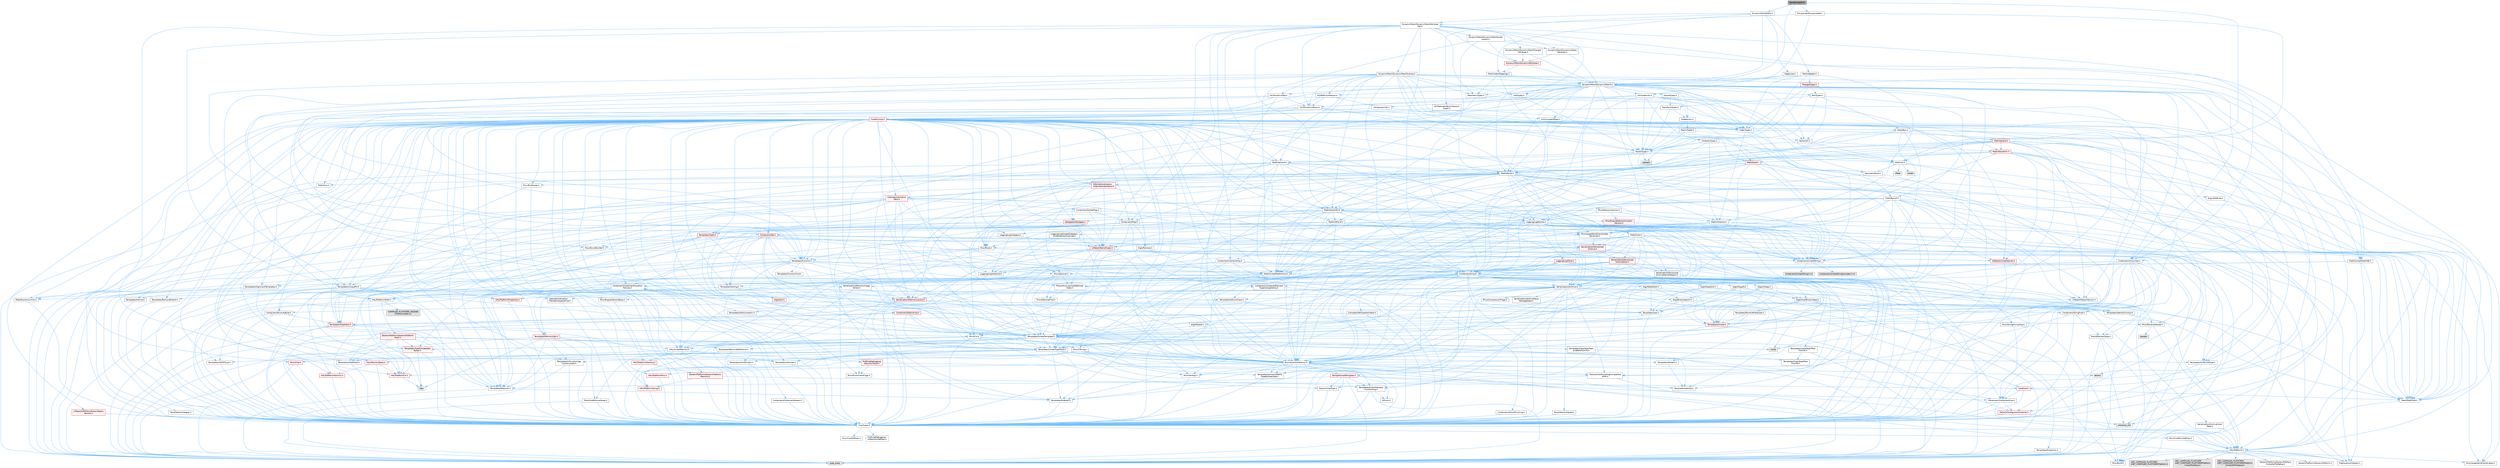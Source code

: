 digraph "FaceGroupUtil.h"
{
 // INTERACTIVE_SVG=YES
 // LATEX_PDF_SIZE
  bgcolor="transparent";
  edge [fontname=Helvetica,fontsize=10,labelfontname=Helvetica,labelfontsize=10];
  node [fontname=Helvetica,fontsize=10,shape=box,height=0.2,width=0.4];
  Node1 [id="Node000001",label="FaceGroupUtil.h",height=0.2,width=0.4,color="gray40", fillcolor="grey60", style="filled", fontcolor="black",tooltip=" "];
  Node1 -> Node2 [id="edge1_Node000001_Node000002",color="steelblue1",style="solid",tooltip=" "];
  Node2 [id="Node000002",label="MathUtil.h",height=0.2,width=0.4,color="grey40", fillcolor="white", style="filled",URL="$d4/d5b/MathUtil_8h.html",tooltip=" "];
  Node2 -> Node3 [id="edge2_Node000002_Node000003",color="steelblue1",style="solid",tooltip=" "];
  Node3 [id="Node000003",label="GeometryBase.h",height=0.2,width=0.4,color="grey40", fillcolor="white", style="filled",URL="$d5/d5e/GeometryBase_8h.html",tooltip=" "];
  Node3 -> Node4 [id="edge3_Node000003_Node000004",color="steelblue1",style="solid",tooltip=" "];
  Node4 [id="Node000004",label="CoreTypes.h",height=0.2,width=0.4,color="grey40", fillcolor="white", style="filled",URL="$dc/dec/CoreTypes_8h.html",tooltip=" "];
  Node4 -> Node5 [id="edge4_Node000004_Node000005",color="steelblue1",style="solid",tooltip=" "];
  Node5 [id="Node000005",label="HAL/Platform.h",height=0.2,width=0.4,color="grey40", fillcolor="white", style="filled",URL="$d9/dd0/Platform_8h.html",tooltip=" "];
  Node5 -> Node6 [id="edge5_Node000005_Node000006",color="steelblue1",style="solid",tooltip=" "];
  Node6 [id="Node000006",label="Misc/Build.h",height=0.2,width=0.4,color="grey40", fillcolor="white", style="filled",URL="$d3/dbb/Build_8h.html",tooltip=" "];
  Node5 -> Node7 [id="edge6_Node000005_Node000007",color="steelblue1",style="solid",tooltip=" "];
  Node7 [id="Node000007",label="Misc/LargeWorldCoordinates.h",height=0.2,width=0.4,color="grey40", fillcolor="white", style="filled",URL="$d2/dcb/LargeWorldCoordinates_8h.html",tooltip=" "];
  Node5 -> Node8 [id="edge7_Node000005_Node000008",color="steelblue1",style="solid",tooltip=" "];
  Node8 [id="Node000008",label="type_traits",height=0.2,width=0.4,color="grey60", fillcolor="#E0E0E0", style="filled",tooltip=" "];
  Node5 -> Node9 [id="edge8_Node000005_Node000009",color="steelblue1",style="solid",tooltip=" "];
  Node9 [id="Node000009",label="PreprocessorHelpers.h",height=0.2,width=0.4,color="grey40", fillcolor="white", style="filled",URL="$db/ddb/PreprocessorHelpers_8h.html",tooltip=" "];
  Node5 -> Node10 [id="edge9_Node000005_Node000010",color="steelblue1",style="solid",tooltip=" "];
  Node10 [id="Node000010",label="UBT_COMPILED_PLATFORM\l/UBT_COMPILED_PLATFORMPlatform\lCompilerPreSetup.h",height=0.2,width=0.4,color="grey60", fillcolor="#E0E0E0", style="filled",tooltip=" "];
  Node5 -> Node11 [id="edge10_Node000005_Node000011",color="steelblue1",style="solid",tooltip=" "];
  Node11 [id="Node000011",label="GenericPlatform/GenericPlatform\lCompilerPreSetup.h",height=0.2,width=0.4,color="grey40", fillcolor="white", style="filled",URL="$d9/dc8/GenericPlatformCompilerPreSetup_8h.html",tooltip=" "];
  Node5 -> Node12 [id="edge11_Node000005_Node000012",color="steelblue1",style="solid",tooltip=" "];
  Node12 [id="Node000012",label="GenericPlatform/GenericPlatform.h",height=0.2,width=0.4,color="grey40", fillcolor="white", style="filled",URL="$d6/d84/GenericPlatform_8h.html",tooltip=" "];
  Node5 -> Node13 [id="edge12_Node000005_Node000013",color="steelblue1",style="solid",tooltip=" "];
  Node13 [id="Node000013",label="UBT_COMPILED_PLATFORM\l/UBT_COMPILED_PLATFORMPlatform.h",height=0.2,width=0.4,color="grey60", fillcolor="#E0E0E0", style="filled",tooltip=" "];
  Node5 -> Node14 [id="edge13_Node000005_Node000014",color="steelblue1",style="solid",tooltip=" "];
  Node14 [id="Node000014",label="UBT_COMPILED_PLATFORM\l/UBT_COMPILED_PLATFORMPlatform\lCompilerSetup.h",height=0.2,width=0.4,color="grey60", fillcolor="#E0E0E0", style="filled",tooltip=" "];
  Node4 -> Node15 [id="edge14_Node000004_Node000015",color="steelblue1",style="solid",tooltip=" "];
  Node15 [id="Node000015",label="ProfilingDebugging\l/UMemoryDefines.h",height=0.2,width=0.4,color="grey40", fillcolor="white", style="filled",URL="$d2/da2/UMemoryDefines_8h.html",tooltip=" "];
  Node4 -> Node16 [id="edge15_Node000004_Node000016",color="steelblue1",style="solid",tooltip=" "];
  Node16 [id="Node000016",label="Misc/CoreMiscDefines.h",height=0.2,width=0.4,color="grey40", fillcolor="white", style="filled",URL="$da/d38/CoreMiscDefines_8h.html",tooltip=" "];
  Node16 -> Node5 [id="edge16_Node000016_Node000005",color="steelblue1",style="solid",tooltip=" "];
  Node16 -> Node9 [id="edge17_Node000016_Node000009",color="steelblue1",style="solid",tooltip=" "];
  Node4 -> Node17 [id="edge18_Node000004_Node000017",color="steelblue1",style="solid",tooltip=" "];
  Node17 [id="Node000017",label="Misc/CoreDefines.h",height=0.2,width=0.4,color="grey40", fillcolor="white", style="filled",URL="$d3/dd2/CoreDefines_8h.html",tooltip=" "];
  Node3 -> Node18 [id="edge19_Node000003_Node000018",color="steelblue1",style="solid",tooltip=" "];
  Node18 [id="Node000018",label="Logging/LogMacros.h",height=0.2,width=0.4,color="grey40", fillcolor="white", style="filled",URL="$d0/d16/LogMacros_8h.html",tooltip=" "];
  Node18 -> Node19 [id="edge20_Node000018_Node000019",color="steelblue1",style="solid",tooltip=" "];
  Node19 [id="Node000019",label="Containers/UnrealString.h",height=0.2,width=0.4,color="grey40", fillcolor="white", style="filled",URL="$d5/dba/UnrealString_8h.html",tooltip=" "];
  Node19 -> Node20 [id="edge21_Node000019_Node000020",color="steelblue1",style="solid",tooltip=" "];
  Node20 [id="Node000020",label="Containers/UnrealStringIncludes.h.inl",height=0.2,width=0.4,color="grey60", fillcolor="#E0E0E0", style="filled",tooltip=" "];
  Node19 -> Node21 [id="edge22_Node000019_Node000021",color="steelblue1",style="solid",tooltip=" "];
  Node21 [id="Node000021",label="Containers/UnrealString.h.inl",height=0.2,width=0.4,color="grey60", fillcolor="#E0E0E0", style="filled",tooltip=" "];
  Node19 -> Node22 [id="edge23_Node000019_Node000022",color="steelblue1",style="solid",tooltip=" "];
  Node22 [id="Node000022",label="Misc/StringFormatArg.h",height=0.2,width=0.4,color="grey40", fillcolor="white", style="filled",URL="$d2/d16/StringFormatArg_8h.html",tooltip=" "];
  Node22 -> Node23 [id="edge24_Node000022_Node000023",color="steelblue1",style="solid",tooltip=" "];
  Node23 [id="Node000023",label="Containers/ContainersFwd.h",height=0.2,width=0.4,color="grey40", fillcolor="white", style="filled",URL="$d4/d0a/ContainersFwd_8h.html",tooltip=" "];
  Node23 -> Node5 [id="edge25_Node000023_Node000005",color="steelblue1",style="solid",tooltip=" "];
  Node23 -> Node4 [id="edge26_Node000023_Node000004",color="steelblue1",style="solid",tooltip=" "];
  Node23 -> Node24 [id="edge27_Node000023_Node000024",color="steelblue1",style="solid",tooltip=" "];
  Node24 [id="Node000024",label="Traits/IsContiguousContainer.h",height=0.2,width=0.4,color="red", fillcolor="#FFF0F0", style="filled",URL="$d5/d3c/IsContiguousContainer_8h.html",tooltip=" "];
  Node24 -> Node4 [id="edge28_Node000024_Node000004",color="steelblue1",style="solid",tooltip=" "];
  Node24 -> Node26 [id="edge29_Node000024_Node000026",color="steelblue1",style="solid",tooltip=" "];
  Node26 [id="Node000026",label="initializer_list",height=0.2,width=0.4,color="grey60", fillcolor="#E0E0E0", style="filled",tooltip=" "];
  Node18 -> Node4 [id="edge30_Node000018_Node000004",color="steelblue1",style="solid",tooltip=" "];
  Node18 -> Node9 [id="edge31_Node000018_Node000009",color="steelblue1",style="solid",tooltip=" "];
  Node18 -> Node27 [id="edge32_Node000018_Node000027",color="steelblue1",style="solid",tooltip=" "];
  Node27 [id="Node000027",label="Logging/LogCategory.h",height=0.2,width=0.4,color="grey40", fillcolor="white", style="filled",URL="$d9/d36/LogCategory_8h.html",tooltip=" "];
  Node27 -> Node4 [id="edge33_Node000027_Node000004",color="steelblue1",style="solid",tooltip=" "];
  Node27 -> Node28 [id="edge34_Node000027_Node000028",color="steelblue1",style="solid",tooltip=" "];
  Node28 [id="Node000028",label="Logging/LogVerbosity.h",height=0.2,width=0.4,color="grey40", fillcolor="white", style="filled",URL="$d2/d8f/LogVerbosity_8h.html",tooltip=" "];
  Node28 -> Node4 [id="edge35_Node000028_Node000004",color="steelblue1",style="solid",tooltip=" "];
  Node27 -> Node29 [id="edge36_Node000027_Node000029",color="steelblue1",style="solid",tooltip=" "];
  Node29 [id="Node000029",label="UObject/NameTypes.h",height=0.2,width=0.4,color="red", fillcolor="#FFF0F0", style="filled",URL="$d6/d35/NameTypes_8h.html",tooltip=" "];
  Node29 -> Node4 [id="edge37_Node000029_Node000004",color="steelblue1",style="solid",tooltip=" "];
  Node29 -> Node30 [id="edge38_Node000029_Node000030",color="steelblue1",style="solid",tooltip=" "];
  Node30 [id="Node000030",label="Misc/AssertionMacros.h",height=0.2,width=0.4,color="grey40", fillcolor="white", style="filled",URL="$d0/dfa/AssertionMacros_8h.html",tooltip=" "];
  Node30 -> Node4 [id="edge39_Node000030_Node000004",color="steelblue1",style="solid",tooltip=" "];
  Node30 -> Node5 [id="edge40_Node000030_Node000005",color="steelblue1",style="solid",tooltip=" "];
  Node30 -> Node31 [id="edge41_Node000030_Node000031",color="steelblue1",style="solid",tooltip=" "];
  Node31 [id="Node000031",label="HAL/PlatformMisc.h",height=0.2,width=0.4,color="red", fillcolor="#FFF0F0", style="filled",URL="$d0/df5/PlatformMisc_8h.html",tooltip=" "];
  Node31 -> Node4 [id="edge42_Node000031_Node000004",color="steelblue1",style="solid",tooltip=" "];
  Node30 -> Node9 [id="edge43_Node000030_Node000009",color="steelblue1",style="solid",tooltip=" "];
  Node30 -> Node63 [id="edge44_Node000030_Node000063",color="steelblue1",style="solid",tooltip=" "];
  Node63 [id="Node000063",label="Templates/EnableIf.h",height=0.2,width=0.4,color="grey40", fillcolor="white", style="filled",URL="$d7/d60/EnableIf_8h.html",tooltip=" "];
  Node63 -> Node4 [id="edge45_Node000063_Node000004",color="steelblue1",style="solid",tooltip=" "];
  Node30 -> Node64 [id="edge46_Node000030_Node000064",color="steelblue1",style="solid",tooltip=" "];
  Node64 [id="Node000064",label="Templates/IsArrayOrRefOf\lTypeByPredicate.h",height=0.2,width=0.4,color="grey40", fillcolor="white", style="filled",URL="$d6/da1/IsArrayOrRefOfTypeByPredicate_8h.html",tooltip=" "];
  Node64 -> Node4 [id="edge47_Node000064_Node000004",color="steelblue1",style="solid",tooltip=" "];
  Node30 -> Node65 [id="edge48_Node000030_Node000065",color="steelblue1",style="solid",tooltip=" "];
  Node65 [id="Node000065",label="Templates/IsValidVariadic\lFunctionArg.h",height=0.2,width=0.4,color="grey40", fillcolor="white", style="filled",URL="$d0/dc8/IsValidVariadicFunctionArg_8h.html",tooltip=" "];
  Node65 -> Node4 [id="edge49_Node000065_Node000004",color="steelblue1",style="solid",tooltip=" "];
  Node65 -> Node66 [id="edge50_Node000065_Node000066",color="steelblue1",style="solid",tooltip=" "];
  Node66 [id="Node000066",label="IsEnum.h",height=0.2,width=0.4,color="grey40", fillcolor="white", style="filled",URL="$d4/de5/IsEnum_8h.html",tooltip=" "];
  Node65 -> Node8 [id="edge51_Node000065_Node000008",color="steelblue1",style="solid",tooltip=" "];
  Node30 -> Node67 [id="edge52_Node000030_Node000067",color="steelblue1",style="solid",tooltip=" "];
  Node67 [id="Node000067",label="Traits/IsCharEncodingCompatible\lWith.h",height=0.2,width=0.4,color="grey40", fillcolor="white", style="filled",URL="$df/dd1/IsCharEncodingCompatibleWith_8h.html",tooltip=" "];
  Node67 -> Node8 [id="edge53_Node000067_Node000008",color="steelblue1",style="solid",tooltip=" "];
  Node67 -> Node68 [id="edge54_Node000067_Node000068",color="steelblue1",style="solid",tooltip=" "];
  Node68 [id="Node000068",label="Traits/IsCharType.h",height=0.2,width=0.4,color="grey40", fillcolor="white", style="filled",URL="$db/d51/IsCharType_8h.html",tooltip=" "];
  Node68 -> Node4 [id="edge55_Node000068_Node000004",color="steelblue1",style="solid",tooltip=" "];
  Node30 -> Node69 [id="edge56_Node000030_Node000069",color="steelblue1",style="solid",tooltip=" "];
  Node69 [id="Node000069",label="Misc/VarArgs.h",height=0.2,width=0.4,color="grey40", fillcolor="white", style="filled",URL="$d5/d6f/VarArgs_8h.html",tooltip=" "];
  Node69 -> Node4 [id="edge57_Node000069_Node000004",color="steelblue1",style="solid",tooltip=" "];
  Node30 -> Node70 [id="edge58_Node000030_Node000070",color="steelblue1",style="solid",tooltip=" "];
  Node70 [id="Node000070",label="String/FormatStringSan.h",height=0.2,width=0.4,color="red", fillcolor="#FFF0F0", style="filled",URL="$d3/d8b/FormatStringSan_8h.html",tooltip=" "];
  Node70 -> Node8 [id="edge59_Node000070_Node000008",color="steelblue1",style="solid",tooltip=" "];
  Node70 -> Node4 [id="edge60_Node000070_Node000004",color="steelblue1",style="solid",tooltip=" "];
  Node70 -> Node71 [id="edge61_Node000070_Node000071",color="steelblue1",style="solid",tooltip=" "];
  Node71 [id="Node000071",label="Templates/Requires.h",height=0.2,width=0.4,color="grey40", fillcolor="white", style="filled",URL="$dc/d96/Requires_8h.html",tooltip=" "];
  Node71 -> Node63 [id="edge62_Node000071_Node000063",color="steelblue1",style="solid",tooltip=" "];
  Node71 -> Node8 [id="edge63_Node000071_Node000008",color="steelblue1",style="solid",tooltip=" "];
  Node70 -> Node72 [id="edge64_Node000070_Node000072",color="steelblue1",style="solid",tooltip=" "];
  Node72 [id="Node000072",label="Templates/Identity.h",height=0.2,width=0.4,color="grey40", fillcolor="white", style="filled",URL="$d0/dd5/Identity_8h.html",tooltip=" "];
  Node70 -> Node65 [id="edge65_Node000070_Node000065",color="steelblue1",style="solid",tooltip=" "];
  Node70 -> Node68 [id="edge66_Node000070_Node000068",color="steelblue1",style="solid",tooltip=" "];
  Node70 -> Node23 [id="edge67_Node000070_Node000023",color="steelblue1",style="solid",tooltip=" "];
  Node30 -> Node76 [id="edge68_Node000030_Node000076",color="steelblue1",style="solid",tooltip=" "];
  Node76 [id="Node000076",label="atomic",height=0.2,width=0.4,color="grey60", fillcolor="#E0E0E0", style="filled",tooltip=" "];
  Node29 -> Node77 [id="edge69_Node000029_Node000077",color="steelblue1",style="solid",tooltip=" "];
  Node77 [id="Node000077",label="HAL/UnrealMemory.h",height=0.2,width=0.4,color="grey40", fillcolor="white", style="filled",URL="$d9/d96/UnrealMemory_8h.html",tooltip=" "];
  Node77 -> Node4 [id="edge70_Node000077_Node000004",color="steelblue1",style="solid",tooltip=" "];
  Node77 -> Node78 [id="edge71_Node000077_Node000078",color="steelblue1",style="solid",tooltip=" "];
  Node78 [id="Node000078",label="GenericPlatform/GenericPlatform\lMemory.h",height=0.2,width=0.4,color="red", fillcolor="#FFF0F0", style="filled",URL="$dd/d22/GenericPlatformMemory_8h.html",tooltip=" "];
  Node78 -> Node35 [id="edge72_Node000078_Node000035",color="steelblue1",style="solid",tooltip=" "];
  Node35 [id="Node000035",label="CoreFwd.h",height=0.2,width=0.4,color="red", fillcolor="#FFF0F0", style="filled",URL="$d1/d1e/CoreFwd_8h.html",tooltip=" "];
  Node35 -> Node4 [id="edge73_Node000035_Node000004",color="steelblue1",style="solid",tooltip=" "];
  Node35 -> Node23 [id="edge74_Node000035_Node000023",color="steelblue1",style="solid",tooltip=" "];
  Node35 -> Node36 [id="edge75_Node000035_Node000036",color="steelblue1",style="solid",tooltip=" "];
  Node36 [id="Node000036",label="Math/MathFwd.h",height=0.2,width=0.4,color="grey40", fillcolor="white", style="filled",URL="$d2/d10/MathFwd_8h.html",tooltip=" "];
  Node36 -> Node5 [id="edge76_Node000036_Node000005",color="steelblue1",style="solid",tooltip=" "];
  Node78 -> Node4 [id="edge77_Node000078_Node000004",color="steelblue1",style="solid",tooltip=" "];
  Node78 -> Node79 [id="edge78_Node000078_Node000079",color="steelblue1",style="solid",tooltip=" "];
  Node79 [id="Node000079",label="HAL/PlatformString.h",height=0.2,width=0.4,color="red", fillcolor="#FFF0F0", style="filled",URL="$db/db5/PlatformString_8h.html",tooltip=" "];
  Node79 -> Node4 [id="edge79_Node000079_Node000004",color="steelblue1",style="solid",tooltip=" "];
  Node77 -> Node81 [id="edge80_Node000077_Node000081",color="steelblue1",style="solid",tooltip=" "];
  Node81 [id="Node000081",label="HAL/MemoryBase.h",height=0.2,width=0.4,color="red", fillcolor="#FFF0F0", style="filled",URL="$d6/d9f/MemoryBase_8h.html",tooltip=" "];
  Node81 -> Node4 [id="edge81_Node000081_Node000004",color="steelblue1",style="solid",tooltip=" "];
  Node81 -> Node56 [id="edge82_Node000081_Node000056",color="steelblue1",style="solid",tooltip=" "];
  Node56 [id="Node000056",label="HAL/PlatformAtomics.h",height=0.2,width=0.4,color="red", fillcolor="#FFF0F0", style="filled",URL="$d3/d36/PlatformAtomics_8h.html",tooltip=" "];
  Node56 -> Node4 [id="edge83_Node000056_Node000004",color="steelblue1",style="solid",tooltip=" "];
  Node81 -> Node39 [id="edge84_Node000081_Node000039",color="steelblue1",style="solid",tooltip=" "];
  Node39 [id="Node000039",label="HAL/PlatformCrt.h",height=0.2,width=0.4,color="red", fillcolor="#FFF0F0", style="filled",URL="$d8/d75/PlatformCrt_8h.html",tooltip=" "];
  Node39 -> Node40 [id="edge85_Node000039_Node000040",color="steelblue1",style="solid",tooltip=" "];
  Node40 [id="Node000040",label="new",height=0.2,width=0.4,color="grey60", fillcolor="#E0E0E0", style="filled",tooltip=" "];
  Node77 -> Node93 [id="edge86_Node000077_Node000093",color="steelblue1",style="solid",tooltip=" "];
  Node93 [id="Node000093",label="HAL/PlatformMemory.h",height=0.2,width=0.4,color="red", fillcolor="#FFF0F0", style="filled",URL="$de/d68/PlatformMemory_8h.html",tooltip=" "];
  Node93 -> Node4 [id="edge87_Node000093_Node000004",color="steelblue1",style="solid",tooltip=" "];
  Node93 -> Node78 [id="edge88_Node000093_Node000078",color="steelblue1",style="solid",tooltip=" "];
  Node77 -> Node95 [id="edge89_Node000077_Node000095",color="steelblue1",style="solid",tooltip=" "];
  Node95 [id="Node000095",label="ProfilingDebugging\l/MemoryTrace.h",height=0.2,width=0.4,color="red", fillcolor="#FFF0F0", style="filled",URL="$da/dd7/MemoryTrace_8h.html",tooltip=" "];
  Node95 -> Node5 [id="edge90_Node000095_Node000005",color="steelblue1",style="solid",tooltip=" "];
  Node95 -> Node51 [id="edge91_Node000095_Node000051",color="steelblue1",style="solid",tooltip=" "];
  Node51 [id="Node000051",label="Misc/EnumClassFlags.h",height=0.2,width=0.4,color="grey40", fillcolor="white", style="filled",URL="$d8/de7/EnumClassFlags_8h.html",tooltip=" "];
  Node77 -> Node96 [id="edge92_Node000077_Node000096",color="steelblue1",style="solid",tooltip=" "];
  Node96 [id="Node000096",label="Templates/IsPointer.h",height=0.2,width=0.4,color="grey40", fillcolor="white", style="filled",URL="$d7/d05/IsPointer_8h.html",tooltip=" "];
  Node96 -> Node4 [id="edge93_Node000096_Node000004",color="steelblue1",style="solid",tooltip=" "];
  Node29 -> Node97 [id="edge94_Node000029_Node000097",color="steelblue1",style="solid",tooltip=" "];
  Node97 [id="Node000097",label="Templates/UnrealTypeTraits.h",height=0.2,width=0.4,color="grey40", fillcolor="white", style="filled",URL="$d2/d2d/UnrealTypeTraits_8h.html",tooltip=" "];
  Node97 -> Node4 [id="edge95_Node000097_Node000004",color="steelblue1",style="solid",tooltip=" "];
  Node97 -> Node96 [id="edge96_Node000097_Node000096",color="steelblue1",style="solid",tooltip=" "];
  Node97 -> Node30 [id="edge97_Node000097_Node000030",color="steelblue1",style="solid",tooltip=" "];
  Node97 -> Node89 [id="edge98_Node000097_Node000089",color="steelblue1",style="solid",tooltip=" "];
  Node89 [id="Node000089",label="Templates/AndOrNot.h",height=0.2,width=0.4,color="grey40", fillcolor="white", style="filled",URL="$db/d0a/AndOrNot_8h.html",tooltip=" "];
  Node89 -> Node4 [id="edge99_Node000089_Node000004",color="steelblue1",style="solid",tooltip=" "];
  Node97 -> Node63 [id="edge100_Node000097_Node000063",color="steelblue1",style="solid",tooltip=" "];
  Node97 -> Node98 [id="edge101_Node000097_Node000098",color="steelblue1",style="solid",tooltip=" "];
  Node98 [id="Node000098",label="Templates/IsArithmetic.h",height=0.2,width=0.4,color="grey40", fillcolor="white", style="filled",URL="$d2/d5d/IsArithmetic_8h.html",tooltip=" "];
  Node98 -> Node4 [id="edge102_Node000098_Node000004",color="steelblue1",style="solid",tooltip=" "];
  Node97 -> Node66 [id="edge103_Node000097_Node000066",color="steelblue1",style="solid",tooltip=" "];
  Node97 -> Node99 [id="edge104_Node000097_Node000099",color="steelblue1",style="solid",tooltip=" "];
  Node99 [id="Node000099",label="Templates/Models.h",height=0.2,width=0.4,color="grey40", fillcolor="white", style="filled",URL="$d3/d0c/Models_8h.html",tooltip=" "];
  Node99 -> Node72 [id="edge105_Node000099_Node000072",color="steelblue1",style="solid",tooltip=" "];
  Node97 -> Node100 [id="edge106_Node000097_Node000100",color="steelblue1",style="solid",tooltip=" "];
  Node100 [id="Node000100",label="Templates/IsPODType.h",height=0.2,width=0.4,color="grey40", fillcolor="white", style="filled",URL="$d7/db1/IsPODType_8h.html",tooltip=" "];
  Node100 -> Node4 [id="edge107_Node000100_Node000004",color="steelblue1",style="solid",tooltip=" "];
  Node97 -> Node101 [id="edge108_Node000097_Node000101",color="steelblue1",style="solid",tooltip=" "];
  Node101 [id="Node000101",label="Templates/IsUECoreType.h",height=0.2,width=0.4,color="grey40", fillcolor="white", style="filled",URL="$d1/db8/IsUECoreType_8h.html",tooltip=" "];
  Node101 -> Node4 [id="edge109_Node000101_Node000004",color="steelblue1",style="solid",tooltip=" "];
  Node101 -> Node8 [id="edge110_Node000101_Node000008",color="steelblue1",style="solid",tooltip=" "];
  Node97 -> Node90 [id="edge111_Node000097_Node000090",color="steelblue1",style="solid",tooltip=" "];
  Node90 [id="Node000090",label="Templates/IsTriviallyCopy\lConstructible.h",height=0.2,width=0.4,color="grey40", fillcolor="white", style="filled",URL="$d3/d78/IsTriviallyCopyConstructible_8h.html",tooltip=" "];
  Node90 -> Node4 [id="edge112_Node000090_Node000004",color="steelblue1",style="solid",tooltip=" "];
  Node90 -> Node8 [id="edge113_Node000090_Node000008",color="steelblue1",style="solid",tooltip=" "];
  Node29 -> Node102 [id="edge114_Node000029_Node000102",color="steelblue1",style="solid",tooltip=" "];
  Node102 [id="Node000102",label="Templates/UnrealTemplate.h",height=0.2,width=0.4,color="grey40", fillcolor="white", style="filled",URL="$d4/d24/UnrealTemplate_8h.html",tooltip=" "];
  Node102 -> Node4 [id="edge115_Node000102_Node000004",color="steelblue1",style="solid",tooltip=" "];
  Node102 -> Node96 [id="edge116_Node000102_Node000096",color="steelblue1",style="solid",tooltip=" "];
  Node102 -> Node77 [id="edge117_Node000102_Node000077",color="steelblue1",style="solid",tooltip=" "];
  Node102 -> Node103 [id="edge118_Node000102_Node000103",color="steelblue1",style="solid",tooltip=" "];
  Node103 [id="Node000103",label="Templates/CopyQualifiers\lAndRefsFromTo.h",height=0.2,width=0.4,color="grey40", fillcolor="white", style="filled",URL="$d3/db3/CopyQualifiersAndRefsFromTo_8h.html",tooltip=" "];
  Node103 -> Node104 [id="edge119_Node000103_Node000104",color="steelblue1",style="solid",tooltip=" "];
  Node104 [id="Node000104",label="Templates/CopyQualifiers\lFromTo.h",height=0.2,width=0.4,color="grey40", fillcolor="white", style="filled",URL="$d5/db4/CopyQualifiersFromTo_8h.html",tooltip=" "];
  Node102 -> Node97 [id="edge120_Node000102_Node000097",color="steelblue1",style="solid",tooltip=" "];
  Node102 -> Node105 [id="edge121_Node000102_Node000105",color="steelblue1",style="solid",tooltip=" "];
  Node105 [id="Node000105",label="Templates/RemoveReference.h",height=0.2,width=0.4,color="grey40", fillcolor="white", style="filled",URL="$da/dbe/RemoveReference_8h.html",tooltip=" "];
  Node105 -> Node4 [id="edge122_Node000105_Node000004",color="steelblue1",style="solid",tooltip=" "];
  Node102 -> Node71 [id="edge123_Node000102_Node000071",color="steelblue1",style="solid",tooltip=" "];
  Node102 -> Node106 [id="edge124_Node000102_Node000106",color="steelblue1",style="solid",tooltip=" "];
  Node106 [id="Node000106",label="Templates/TypeCompatible\lBytes.h",height=0.2,width=0.4,color="red", fillcolor="#FFF0F0", style="filled",URL="$df/d0a/TypeCompatibleBytes_8h.html",tooltip=" "];
  Node106 -> Node4 [id="edge125_Node000106_Node000004",color="steelblue1",style="solid",tooltip=" "];
  Node106 -> Node40 [id="edge126_Node000106_Node000040",color="steelblue1",style="solid",tooltip=" "];
  Node106 -> Node8 [id="edge127_Node000106_Node000008",color="steelblue1",style="solid",tooltip=" "];
  Node102 -> Node72 [id="edge128_Node000102_Node000072",color="steelblue1",style="solid",tooltip=" "];
  Node102 -> Node24 [id="edge129_Node000102_Node000024",color="steelblue1",style="solid",tooltip=" "];
  Node102 -> Node107 [id="edge130_Node000102_Node000107",color="steelblue1",style="solid",tooltip=" "];
  Node107 [id="Node000107",label="Traits/UseBitwiseSwap.h",height=0.2,width=0.4,color="grey40", fillcolor="white", style="filled",URL="$db/df3/UseBitwiseSwap_8h.html",tooltip=" "];
  Node107 -> Node4 [id="edge131_Node000107_Node000004",color="steelblue1",style="solid",tooltip=" "];
  Node107 -> Node8 [id="edge132_Node000107_Node000008",color="steelblue1",style="solid",tooltip=" "];
  Node102 -> Node8 [id="edge133_Node000102_Node000008",color="steelblue1",style="solid",tooltip=" "];
  Node29 -> Node19 [id="edge134_Node000029_Node000019",color="steelblue1",style="solid",tooltip=" "];
  Node29 -> Node33 [id="edge135_Node000029_Node000033",color="steelblue1",style="solid",tooltip=" "];
  Node33 [id="Node000033",label="Containers/StringFwd.h",height=0.2,width=0.4,color="grey40", fillcolor="white", style="filled",URL="$df/d37/StringFwd_8h.html",tooltip=" "];
  Node33 -> Node4 [id="edge136_Node000033_Node000004",color="steelblue1",style="solid",tooltip=" "];
  Node33 -> Node34 [id="edge137_Node000033_Node000034",color="steelblue1",style="solid",tooltip=" "];
  Node34 [id="Node000034",label="Traits/ElementType.h",height=0.2,width=0.4,color="grey40", fillcolor="white", style="filled",URL="$d5/d4f/ElementType_8h.html",tooltip=" "];
  Node34 -> Node5 [id="edge138_Node000034_Node000005",color="steelblue1",style="solid",tooltip=" "];
  Node34 -> Node26 [id="edge139_Node000034_Node000026",color="steelblue1",style="solid",tooltip=" "];
  Node34 -> Node8 [id="edge140_Node000034_Node000008",color="steelblue1",style="solid",tooltip=" "];
  Node33 -> Node24 [id="edge141_Node000033_Node000024",color="steelblue1",style="solid",tooltip=" "];
  Node29 -> Node176 [id="edge142_Node000029_Node000176",color="steelblue1",style="solid",tooltip=" "];
  Node176 [id="Node000176",label="UObject/UnrealNames.h",height=0.2,width=0.4,color="red", fillcolor="#FFF0F0", style="filled",URL="$d8/db1/UnrealNames_8h.html",tooltip=" "];
  Node176 -> Node4 [id="edge143_Node000176_Node000004",color="steelblue1",style="solid",tooltip=" "];
  Node29 -> Node142 [id="edge144_Node000029_Node000142",color="steelblue1",style="solid",tooltip=" "];
  Node142 [id="Node000142",label="Serialization/MemoryLayout.h",height=0.2,width=0.4,color="red", fillcolor="#FFF0F0", style="filled",URL="$d7/d66/MemoryLayout_8h.html",tooltip=" "];
  Node142 -> Node145 [id="edge145_Node000142_Node000145",color="steelblue1",style="solid",tooltip=" "];
  Node145 [id="Node000145",label="Containers/EnumAsByte.h",height=0.2,width=0.4,color="grey40", fillcolor="white", style="filled",URL="$d6/d9a/EnumAsByte_8h.html",tooltip=" "];
  Node145 -> Node4 [id="edge146_Node000145_Node000004",color="steelblue1",style="solid",tooltip=" "];
  Node145 -> Node100 [id="edge147_Node000145_Node000100",color="steelblue1",style="solid",tooltip=" "];
  Node145 -> Node146 [id="edge148_Node000145_Node000146",color="steelblue1",style="solid",tooltip=" "];
  Node146 [id="Node000146",label="Templates/TypeHash.h",height=0.2,width=0.4,color="red", fillcolor="#FFF0F0", style="filled",URL="$d1/d62/TypeHash_8h.html",tooltip=" "];
  Node146 -> Node4 [id="edge149_Node000146_Node000004",color="steelblue1",style="solid",tooltip=" "];
  Node146 -> Node71 [id="edge150_Node000146_Node000071",color="steelblue1",style="solid",tooltip=" "];
  Node146 -> Node147 [id="edge151_Node000146_Node000147",color="steelblue1",style="solid",tooltip=" "];
  Node147 [id="Node000147",label="Misc/Crc.h",height=0.2,width=0.4,color="grey40", fillcolor="white", style="filled",URL="$d4/dd2/Crc_8h.html",tooltip=" "];
  Node147 -> Node4 [id="edge152_Node000147_Node000004",color="steelblue1",style="solid",tooltip=" "];
  Node147 -> Node79 [id="edge153_Node000147_Node000079",color="steelblue1",style="solid",tooltip=" "];
  Node147 -> Node30 [id="edge154_Node000147_Node000030",color="steelblue1",style="solid",tooltip=" "];
  Node147 -> Node148 [id="edge155_Node000147_Node000148",color="steelblue1",style="solid",tooltip=" "];
  Node148 [id="Node000148",label="Misc/CString.h",height=0.2,width=0.4,color="grey40", fillcolor="white", style="filled",URL="$d2/d49/CString_8h.html",tooltip=" "];
  Node148 -> Node4 [id="edge156_Node000148_Node000004",color="steelblue1",style="solid",tooltip=" "];
  Node148 -> Node39 [id="edge157_Node000148_Node000039",color="steelblue1",style="solid",tooltip=" "];
  Node148 -> Node79 [id="edge158_Node000148_Node000079",color="steelblue1",style="solid",tooltip=" "];
  Node148 -> Node30 [id="edge159_Node000148_Node000030",color="steelblue1",style="solid",tooltip=" "];
  Node148 -> Node149 [id="edge160_Node000148_Node000149",color="steelblue1",style="solid",tooltip=" "];
  Node149 [id="Node000149",label="Misc/Char.h",height=0.2,width=0.4,color="red", fillcolor="#FFF0F0", style="filled",URL="$d0/d58/Char_8h.html",tooltip=" "];
  Node149 -> Node4 [id="edge161_Node000149_Node000004",color="steelblue1",style="solid",tooltip=" "];
  Node149 -> Node8 [id="edge162_Node000149_Node000008",color="steelblue1",style="solid",tooltip=" "];
  Node148 -> Node69 [id="edge163_Node000148_Node000069",color="steelblue1",style="solid",tooltip=" "];
  Node148 -> Node64 [id="edge164_Node000148_Node000064",color="steelblue1",style="solid",tooltip=" "];
  Node148 -> Node65 [id="edge165_Node000148_Node000065",color="steelblue1",style="solid",tooltip=" "];
  Node148 -> Node67 [id="edge166_Node000148_Node000067",color="steelblue1",style="solid",tooltip=" "];
  Node147 -> Node149 [id="edge167_Node000147_Node000149",color="steelblue1",style="solid",tooltip=" "];
  Node147 -> Node97 [id="edge168_Node000147_Node000097",color="steelblue1",style="solid",tooltip=" "];
  Node147 -> Node68 [id="edge169_Node000147_Node000068",color="steelblue1",style="solid",tooltip=" "];
  Node146 -> Node8 [id="edge170_Node000146_Node000008",color="steelblue1",style="solid",tooltip=" "];
  Node142 -> Node33 [id="edge171_Node000142_Node000033",color="steelblue1",style="solid",tooltip=" "];
  Node142 -> Node77 [id="edge172_Node000142_Node000077",color="steelblue1",style="solid",tooltip=" "];
  Node142 -> Node63 [id="edge173_Node000142_Node000063",color="steelblue1",style="solid",tooltip=" "];
  Node142 -> Node122 [id="edge174_Node000142_Node000122",color="steelblue1",style="solid",tooltip=" "];
  Node122 [id="Node000122",label="Templates/IsPolymorphic.h",height=0.2,width=0.4,color="grey40", fillcolor="white", style="filled",URL="$dc/d20/IsPolymorphic_8h.html",tooltip=" "];
  Node142 -> Node99 [id="edge175_Node000142_Node000099",color="steelblue1",style="solid",tooltip=" "];
  Node142 -> Node102 [id="edge176_Node000142_Node000102",color="steelblue1",style="solid",tooltip=" "];
  Node29 -> Node125 [id="edge177_Node000029_Node000125",color="steelblue1",style="solid",tooltip=" "];
  Node125 [id="Node000125",label="Misc/IntrusiveUnsetOptional\lState.h",height=0.2,width=0.4,color="grey40", fillcolor="white", style="filled",URL="$d2/d0a/IntrusiveUnsetOptionalState_8h.html",tooltip=" "];
  Node125 -> Node126 [id="edge178_Node000125_Node000126",color="steelblue1",style="solid",tooltip=" "];
  Node126 [id="Node000126",label="Misc/OptionalFwd.h",height=0.2,width=0.4,color="grey40", fillcolor="white", style="filled",URL="$dc/d50/OptionalFwd_8h.html",tooltip=" "];
  Node18 -> Node184 [id="edge179_Node000018_Node000184",color="steelblue1",style="solid",tooltip=" "];
  Node184 [id="Node000184",label="Logging/LogScopedCategory\lAndVerbosityOverride.h",height=0.2,width=0.4,color="grey40", fillcolor="white", style="filled",URL="$de/dba/LogScopedCategoryAndVerbosityOverride_8h.html",tooltip=" "];
  Node184 -> Node4 [id="edge180_Node000184_Node000004",color="steelblue1",style="solid",tooltip=" "];
  Node184 -> Node28 [id="edge181_Node000184_Node000028",color="steelblue1",style="solid",tooltip=" "];
  Node184 -> Node29 [id="edge182_Node000184_Node000029",color="steelblue1",style="solid",tooltip=" "];
  Node18 -> Node185 [id="edge183_Node000018_Node000185",color="steelblue1",style="solid",tooltip=" "];
  Node185 [id="Node000185",label="Logging/LogTrace.h",height=0.2,width=0.4,color="red", fillcolor="#FFF0F0", style="filled",URL="$d5/d91/LogTrace_8h.html",tooltip=" "];
  Node185 -> Node4 [id="edge184_Node000185_Node000004",color="steelblue1",style="solid",tooltip=" "];
  Node185 -> Node124 [id="edge185_Node000185_Node000124",color="steelblue1",style="solid",tooltip=" "];
  Node124 [id="Node000124",label="Containers/Array.h",height=0.2,width=0.4,color="grey40", fillcolor="white", style="filled",URL="$df/dd0/Array_8h.html",tooltip=" "];
  Node124 -> Node4 [id="edge186_Node000124_Node000004",color="steelblue1",style="solid",tooltip=" "];
  Node124 -> Node30 [id="edge187_Node000124_Node000030",color="steelblue1",style="solid",tooltip=" "];
  Node124 -> Node125 [id="edge188_Node000124_Node000125",color="steelblue1",style="solid",tooltip=" "];
  Node124 -> Node127 [id="edge189_Node000124_Node000127",color="steelblue1",style="solid",tooltip=" "];
  Node127 [id="Node000127",label="Misc/ReverseIterate.h",height=0.2,width=0.4,color="grey40", fillcolor="white", style="filled",URL="$db/de3/ReverseIterate_8h.html",tooltip=" "];
  Node127 -> Node5 [id="edge190_Node000127_Node000005",color="steelblue1",style="solid",tooltip=" "];
  Node127 -> Node128 [id="edge191_Node000127_Node000128",color="steelblue1",style="solid",tooltip=" "];
  Node128 [id="Node000128",label="iterator",height=0.2,width=0.4,color="grey60", fillcolor="#E0E0E0", style="filled",tooltip=" "];
  Node124 -> Node77 [id="edge192_Node000124_Node000077",color="steelblue1",style="solid",tooltip=" "];
  Node124 -> Node97 [id="edge193_Node000124_Node000097",color="steelblue1",style="solid",tooltip=" "];
  Node124 -> Node102 [id="edge194_Node000124_Node000102",color="steelblue1",style="solid",tooltip=" "];
  Node124 -> Node129 [id="edge195_Node000124_Node000129",color="steelblue1",style="solid",tooltip=" "];
  Node129 [id="Node000129",label="Containers/AllowShrinking.h",height=0.2,width=0.4,color="grey40", fillcolor="white", style="filled",URL="$d7/d1a/AllowShrinking_8h.html",tooltip=" "];
  Node129 -> Node4 [id="edge196_Node000129_Node000004",color="steelblue1",style="solid",tooltip=" "];
  Node124 -> Node112 [id="edge197_Node000124_Node000112",color="steelblue1",style="solid",tooltip=" "];
  Node112 [id="Node000112",label="Containers/ContainerAllocation\lPolicies.h",height=0.2,width=0.4,color="grey40", fillcolor="white", style="filled",URL="$d7/dff/ContainerAllocationPolicies_8h.html",tooltip=" "];
  Node112 -> Node4 [id="edge198_Node000112_Node000004",color="steelblue1",style="solid",tooltip=" "];
  Node112 -> Node113 [id="edge199_Node000112_Node000113",color="steelblue1",style="solid",tooltip=" "];
  Node113 [id="Node000113",label="Containers/ContainerHelpers.h",height=0.2,width=0.4,color="grey40", fillcolor="white", style="filled",URL="$d7/d33/ContainerHelpers_8h.html",tooltip=" "];
  Node113 -> Node4 [id="edge200_Node000113_Node000004",color="steelblue1",style="solid",tooltip=" "];
  Node112 -> Node112 [id="edge201_Node000112_Node000112",color="steelblue1",style="solid",tooltip=" "];
  Node112 -> Node114 [id="edge202_Node000112_Node000114",color="steelblue1",style="solid",tooltip=" "];
  Node114 [id="Node000114",label="HAL/PlatformMath.h",height=0.2,width=0.4,color="grey40", fillcolor="white", style="filled",URL="$dc/d53/PlatformMath_8h.html",tooltip=" "];
  Node114 -> Node4 [id="edge203_Node000114_Node000004",color="steelblue1",style="solid",tooltip=" "];
  Node114 -> Node115 [id="edge204_Node000114_Node000115",color="steelblue1",style="solid",tooltip=" "];
  Node115 [id="Node000115",label="GenericPlatform/GenericPlatform\lMath.h",height=0.2,width=0.4,color="red", fillcolor="#FFF0F0", style="filled",URL="$d5/d79/GenericPlatformMath_8h.html",tooltip=" "];
  Node115 -> Node4 [id="edge205_Node000115_Node000004",color="steelblue1",style="solid",tooltip=" "];
  Node115 -> Node23 [id="edge206_Node000115_Node000023",color="steelblue1",style="solid",tooltip=" "];
  Node115 -> Node39 [id="edge207_Node000115_Node000039",color="steelblue1",style="solid",tooltip=" "];
  Node115 -> Node89 [id="edge208_Node000115_Node000089",color="steelblue1",style="solid",tooltip=" "];
  Node115 -> Node97 [id="edge209_Node000115_Node000097",color="steelblue1",style="solid",tooltip=" "];
  Node115 -> Node71 [id="edge210_Node000115_Node000071",color="steelblue1",style="solid",tooltip=" "];
  Node115 -> Node106 [id="edge211_Node000115_Node000106",color="steelblue1",style="solid",tooltip=" "];
  Node115 -> Node120 [id="edge212_Node000115_Node000120",color="steelblue1",style="solid",tooltip=" "];
  Node120 [id="Node000120",label="limits",height=0.2,width=0.4,color="grey60", fillcolor="#E0E0E0", style="filled",tooltip=" "];
  Node115 -> Node8 [id="edge213_Node000115_Node000008",color="steelblue1",style="solid",tooltip=" "];
  Node114 -> Node121 [id="edge214_Node000114_Node000121",color="steelblue1",style="solid",tooltip=" "];
  Node121 [id="Node000121",label="COMPILED_PLATFORM_HEADER\l(PlatformMath.h)",height=0.2,width=0.4,color="grey60", fillcolor="#E0E0E0", style="filled",tooltip=" "];
  Node112 -> Node77 [id="edge215_Node000112_Node000077",color="steelblue1",style="solid",tooltip=" "];
  Node112 -> Node49 [id="edge216_Node000112_Node000049",color="steelblue1",style="solid",tooltip=" "];
  Node49 [id="Node000049",label="Math/NumericLimits.h",height=0.2,width=0.4,color="grey40", fillcolor="white", style="filled",URL="$df/d1b/NumericLimits_8h.html",tooltip=" "];
  Node49 -> Node4 [id="edge217_Node000049_Node000004",color="steelblue1",style="solid",tooltip=" "];
  Node112 -> Node30 [id="edge218_Node000112_Node000030",color="steelblue1",style="solid",tooltip=" "];
  Node112 -> Node122 [id="edge219_Node000112_Node000122",color="steelblue1",style="solid",tooltip=" "];
  Node112 -> Node123 [id="edge220_Node000112_Node000123",color="steelblue1",style="solid",tooltip=" "];
  Node123 [id="Node000123",label="Templates/MemoryOps.h",height=0.2,width=0.4,color="red", fillcolor="#FFF0F0", style="filled",URL="$db/dea/MemoryOps_8h.html",tooltip=" "];
  Node123 -> Node4 [id="edge221_Node000123_Node000004",color="steelblue1",style="solid",tooltip=" "];
  Node123 -> Node77 [id="edge222_Node000123_Node000077",color="steelblue1",style="solid",tooltip=" "];
  Node123 -> Node90 [id="edge223_Node000123_Node000090",color="steelblue1",style="solid",tooltip=" "];
  Node123 -> Node71 [id="edge224_Node000123_Node000071",color="steelblue1",style="solid",tooltip=" "];
  Node123 -> Node97 [id="edge225_Node000123_Node000097",color="steelblue1",style="solid",tooltip=" "];
  Node123 -> Node107 [id="edge226_Node000123_Node000107",color="steelblue1",style="solid",tooltip=" "];
  Node123 -> Node40 [id="edge227_Node000123_Node000040",color="steelblue1",style="solid",tooltip=" "];
  Node123 -> Node8 [id="edge228_Node000123_Node000008",color="steelblue1",style="solid",tooltip=" "];
  Node112 -> Node106 [id="edge229_Node000112_Node000106",color="steelblue1",style="solid",tooltip=" "];
  Node112 -> Node8 [id="edge230_Node000112_Node000008",color="steelblue1",style="solid",tooltip=" "];
  Node124 -> Node130 [id="edge231_Node000124_Node000130",color="steelblue1",style="solid",tooltip=" "];
  Node130 [id="Node000130",label="Containers/ContainerElement\lTypeCompatibility.h",height=0.2,width=0.4,color="grey40", fillcolor="white", style="filled",URL="$df/ddf/ContainerElementTypeCompatibility_8h.html",tooltip=" "];
  Node130 -> Node4 [id="edge232_Node000130_Node000004",color="steelblue1",style="solid",tooltip=" "];
  Node130 -> Node97 [id="edge233_Node000130_Node000097",color="steelblue1",style="solid",tooltip=" "];
  Node124 -> Node131 [id="edge234_Node000124_Node000131",color="steelblue1",style="solid",tooltip=" "];
  Node131 [id="Node000131",label="Serialization/Archive.h",height=0.2,width=0.4,color="grey40", fillcolor="white", style="filled",URL="$d7/d3b/Archive_8h.html",tooltip=" "];
  Node131 -> Node35 [id="edge235_Node000131_Node000035",color="steelblue1",style="solid",tooltip=" "];
  Node131 -> Node4 [id="edge236_Node000131_Node000004",color="steelblue1",style="solid",tooltip=" "];
  Node131 -> Node132 [id="edge237_Node000131_Node000132",color="steelblue1",style="solid",tooltip=" "];
  Node132 [id="Node000132",label="HAL/PlatformProperties.h",height=0.2,width=0.4,color="red", fillcolor="#FFF0F0", style="filled",URL="$d9/db0/PlatformProperties_8h.html",tooltip=" "];
  Node132 -> Node4 [id="edge238_Node000132_Node000004",color="steelblue1",style="solid",tooltip=" "];
  Node131 -> Node135 [id="edge239_Node000131_Node000135",color="steelblue1",style="solid",tooltip=" "];
  Node135 [id="Node000135",label="Internationalization\l/TextNamespaceFwd.h",height=0.2,width=0.4,color="grey40", fillcolor="white", style="filled",URL="$d8/d97/TextNamespaceFwd_8h.html",tooltip=" "];
  Node135 -> Node4 [id="edge240_Node000135_Node000004",color="steelblue1",style="solid",tooltip=" "];
  Node131 -> Node36 [id="edge241_Node000131_Node000036",color="steelblue1",style="solid",tooltip=" "];
  Node131 -> Node30 [id="edge242_Node000131_Node000030",color="steelblue1",style="solid",tooltip=" "];
  Node131 -> Node6 [id="edge243_Node000131_Node000006",color="steelblue1",style="solid",tooltip=" "];
  Node131 -> Node50 [id="edge244_Node000131_Node000050",color="steelblue1",style="solid",tooltip=" "];
  Node50 [id="Node000050",label="Misc/CompressionFlags.h",height=0.2,width=0.4,color="grey40", fillcolor="white", style="filled",URL="$d9/d76/CompressionFlags_8h.html",tooltip=" "];
  Node131 -> Node136 [id="edge245_Node000131_Node000136",color="steelblue1",style="solid",tooltip=" "];
  Node136 [id="Node000136",label="Misc/EngineVersionBase.h",height=0.2,width=0.4,color="grey40", fillcolor="white", style="filled",URL="$d5/d2b/EngineVersionBase_8h.html",tooltip=" "];
  Node136 -> Node4 [id="edge246_Node000136_Node000004",color="steelblue1",style="solid",tooltip=" "];
  Node131 -> Node69 [id="edge247_Node000131_Node000069",color="steelblue1",style="solid",tooltip=" "];
  Node131 -> Node137 [id="edge248_Node000131_Node000137",color="steelblue1",style="solid",tooltip=" "];
  Node137 [id="Node000137",label="Serialization/ArchiveCook\lData.h",height=0.2,width=0.4,color="grey40", fillcolor="white", style="filled",URL="$dc/db6/ArchiveCookData_8h.html",tooltip=" "];
  Node137 -> Node5 [id="edge249_Node000137_Node000005",color="steelblue1",style="solid",tooltip=" "];
  Node131 -> Node138 [id="edge250_Node000131_Node000138",color="steelblue1",style="solid",tooltip=" "];
  Node138 [id="Node000138",label="Serialization/ArchiveSave\lPackageData.h",height=0.2,width=0.4,color="grey40", fillcolor="white", style="filled",URL="$d1/d37/ArchiveSavePackageData_8h.html",tooltip=" "];
  Node131 -> Node63 [id="edge251_Node000131_Node000063",color="steelblue1",style="solid",tooltip=" "];
  Node131 -> Node64 [id="edge252_Node000131_Node000064",color="steelblue1",style="solid",tooltip=" "];
  Node131 -> Node139 [id="edge253_Node000131_Node000139",color="steelblue1",style="solid",tooltip=" "];
  Node139 [id="Node000139",label="Templates/IsEnumClass.h",height=0.2,width=0.4,color="grey40", fillcolor="white", style="filled",URL="$d7/d15/IsEnumClass_8h.html",tooltip=" "];
  Node139 -> Node4 [id="edge254_Node000139_Node000004",color="steelblue1",style="solid",tooltip=" "];
  Node139 -> Node89 [id="edge255_Node000139_Node000089",color="steelblue1",style="solid",tooltip=" "];
  Node131 -> Node119 [id="edge256_Node000131_Node000119",color="steelblue1",style="solid",tooltip=" "];
  Node119 [id="Node000119",label="Templates/IsSigned.h",height=0.2,width=0.4,color="grey40", fillcolor="white", style="filled",URL="$d8/dd8/IsSigned_8h.html",tooltip=" "];
  Node119 -> Node4 [id="edge257_Node000119_Node000004",color="steelblue1",style="solid",tooltip=" "];
  Node131 -> Node65 [id="edge258_Node000131_Node000065",color="steelblue1",style="solid",tooltip=" "];
  Node131 -> Node102 [id="edge259_Node000131_Node000102",color="steelblue1",style="solid",tooltip=" "];
  Node131 -> Node67 [id="edge260_Node000131_Node000067",color="steelblue1",style="solid",tooltip=" "];
  Node131 -> Node140 [id="edge261_Node000131_Node000140",color="steelblue1",style="solid",tooltip=" "];
  Node140 [id="Node000140",label="UObject/ObjectVersion.h",height=0.2,width=0.4,color="grey40", fillcolor="white", style="filled",URL="$da/d63/ObjectVersion_8h.html",tooltip=" "];
  Node140 -> Node4 [id="edge262_Node000140_Node000004",color="steelblue1",style="solid",tooltip=" "];
  Node124 -> Node141 [id="edge263_Node000124_Node000141",color="steelblue1",style="solid",tooltip=" "];
  Node141 [id="Node000141",label="Serialization/MemoryImage\lWriter.h",height=0.2,width=0.4,color="grey40", fillcolor="white", style="filled",URL="$d0/d08/MemoryImageWriter_8h.html",tooltip=" "];
  Node141 -> Node4 [id="edge264_Node000141_Node000004",color="steelblue1",style="solid",tooltip=" "];
  Node141 -> Node142 [id="edge265_Node000141_Node000142",color="steelblue1",style="solid",tooltip=" "];
  Node124 -> Node155 [id="edge266_Node000124_Node000155",color="steelblue1",style="solid",tooltip=" "];
  Node155 [id="Node000155",label="Algo/Heapify.h",height=0.2,width=0.4,color="grey40", fillcolor="white", style="filled",URL="$d0/d2a/Heapify_8h.html",tooltip=" "];
  Node155 -> Node156 [id="edge267_Node000155_Node000156",color="steelblue1",style="solid",tooltip=" "];
  Node156 [id="Node000156",label="Algo/Impl/BinaryHeap.h",height=0.2,width=0.4,color="grey40", fillcolor="white", style="filled",URL="$d7/da3/Algo_2Impl_2BinaryHeap_8h.html",tooltip=" "];
  Node156 -> Node157 [id="edge268_Node000156_Node000157",color="steelblue1",style="solid",tooltip=" "];
  Node157 [id="Node000157",label="Templates/Invoke.h",height=0.2,width=0.4,color="red", fillcolor="#FFF0F0", style="filled",URL="$d7/deb/Invoke_8h.html",tooltip=" "];
  Node157 -> Node4 [id="edge269_Node000157_Node000004",color="steelblue1",style="solid",tooltip=" "];
  Node157 -> Node102 [id="edge270_Node000157_Node000102",color="steelblue1",style="solid",tooltip=" "];
  Node157 -> Node8 [id="edge271_Node000157_Node000008",color="steelblue1",style="solid",tooltip=" "];
  Node156 -> Node159 [id="edge272_Node000156_Node000159",color="steelblue1",style="solid",tooltip=" "];
  Node159 [id="Node000159",label="Templates/Projection.h",height=0.2,width=0.4,color="grey40", fillcolor="white", style="filled",URL="$d7/df0/Projection_8h.html",tooltip=" "];
  Node159 -> Node8 [id="edge273_Node000159_Node000008",color="steelblue1",style="solid",tooltip=" "];
  Node156 -> Node160 [id="edge274_Node000156_Node000160",color="steelblue1",style="solid",tooltip=" "];
  Node160 [id="Node000160",label="Templates/ReversePredicate.h",height=0.2,width=0.4,color="grey40", fillcolor="white", style="filled",URL="$d8/d28/ReversePredicate_8h.html",tooltip=" "];
  Node160 -> Node157 [id="edge275_Node000160_Node000157",color="steelblue1",style="solid",tooltip=" "];
  Node160 -> Node102 [id="edge276_Node000160_Node000102",color="steelblue1",style="solid",tooltip=" "];
  Node156 -> Node8 [id="edge277_Node000156_Node000008",color="steelblue1",style="solid",tooltip=" "];
  Node155 -> Node161 [id="edge278_Node000155_Node000161",color="steelblue1",style="solid",tooltip=" "];
  Node161 [id="Node000161",label="Templates/IdentityFunctor.h",height=0.2,width=0.4,color="grey40", fillcolor="white", style="filled",URL="$d7/d2e/IdentityFunctor_8h.html",tooltip=" "];
  Node161 -> Node5 [id="edge279_Node000161_Node000005",color="steelblue1",style="solid",tooltip=" "];
  Node155 -> Node157 [id="edge280_Node000155_Node000157",color="steelblue1",style="solid",tooltip=" "];
  Node155 -> Node162 [id="edge281_Node000155_Node000162",color="steelblue1",style="solid",tooltip=" "];
  Node162 [id="Node000162",label="Templates/Less.h",height=0.2,width=0.4,color="grey40", fillcolor="white", style="filled",URL="$de/dc8/Less_8h.html",tooltip=" "];
  Node162 -> Node4 [id="edge282_Node000162_Node000004",color="steelblue1",style="solid",tooltip=" "];
  Node162 -> Node102 [id="edge283_Node000162_Node000102",color="steelblue1",style="solid",tooltip=" "];
  Node155 -> Node102 [id="edge284_Node000155_Node000102",color="steelblue1",style="solid",tooltip=" "];
  Node124 -> Node163 [id="edge285_Node000124_Node000163",color="steelblue1",style="solid",tooltip=" "];
  Node163 [id="Node000163",label="Algo/HeapSort.h",height=0.2,width=0.4,color="grey40", fillcolor="white", style="filled",URL="$d3/d92/HeapSort_8h.html",tooltip=" "];
  Node163 -> Node156 [id="edge286_Node000163_Node000156",color="steelblue1",style="solid",tooltip=" "];
  Node163 -> Node161 [id="edge287_Node000163_Node000161",color="steelblue1",style="solid",tooltip=" "];
  Node163 -> Node162 [id="edge288_Node000163_Node000162",color="steelblue1",style="solid",tooltip=" "];
  Node163 -> Node102 [id="edge289_Node000163_Node000102",color="steelblue1",style="solid",tooltip=" "];
  Node124 -> Node164 [id="edge290_Node000124_Node000164",color="steelblue1",style="solid",tooltip=" "];
  Node164 [id="Node000164",label="Algo/IsHeap.h",height=0.2,width=0.4,color="grey40", fillcolor="white", style="filled",URL="$de/d32/IsHeap_8h.html",tooltip=" "];
  Node164 -> Node156 [id="edge291_Node000164_Node000156",color="steelblue1",style="solid",tooltip=" "];
  Node164 -> Node161 [id="edge292_Node000164_Node000161",color="steelblue1",style="solid",tooltip=" "];
  Node164 -> Node157 [id="edge293_Node000164_Node000157",color="steelblue1",style="solid",tooltip=" "];
  Node164 -> Node162 [id="edge294_Node000164_Node000162",color="steelblue1",style="solid",tooltip=" "];
  Node164 -> Node102 [id="edge295_Node000164_Node000102",color="steelblue1",style="solid",tooltip=" "];
  Node124 -> Node156 [id="edge296_Node000124_Node000156",color="steelblue1",style="solid",tooltip=" "];
  Node124 -> Node165 [id="edge297_Node000124_Node000165",color="steelblue1",style="solid",tooltip=" "];
  Node165 [id="Node000165",label="Algo/StableSort.h",height=0.2,width=0.4,color="grey40", fillcolor="white", style="filled",URL="$d7/d3c/StableSort_8h.html",tooltip=" "];
  Node165 -> Node166 [id="edge298_Node000165_Node000166",color="steelblue1",style="solid",tooltip=" "];
  Node166 [id="Node000166",label="Algo/BinarySearch.h",height=0.2,width=0.4,color="grey40", fillcolor="white", style="filled",URL="$db/db4/BinarySearch_8h.html",tooltip=" "];
  Node166 -> Node161 [id="edge299_Node000166_Node000161",color="steelblue1",style="solid",tooltip=" "];
  Node166 -> Node157 [id="edge300_Node000166_Node000157",color="steelblue1",style="solid",tooltip=" "];
  Node166 -> Node162 [id="edge301_Node000166_Node000162",color="steelblue1",style="solid",tooltip=" "];
  Node165 -> Node167 [id="edge302_Node000165_Node000167",color="steelblue1",style="solid",tooltip=" "];
  Node167 [id="Node000167",label="Algo/Rotate.h",height=0.2,width=0.4,color="grey40", fillcolor="white", style="filled",URL="$dd/da7/Rotate_8h.html",tooltip=" "];
  Node167 -> Node102 [id="edge303_Node000167_Node000102",color="steelblue1",style="solid",tooltip=" "];
  Node165 -> Node161 [id="edge304_Node000165_Node000161",color="steelblue1",style="solid",tooltip=" "];
  Node165 -> Node157 [id="edge305_Node000165_Node000157",color="steelblue1",style="solid",tooltip=" "];
  Node165 -> Node162 [id="edge306_Node000165_Node000162",color="steelblue1",style="solid",tooltip=" "];
  Node165 -> Node102 [id="edge307_Node000165_Node000102",color="steelblue1",style="solid",tooltip=" "];
  Node124 -> Node168 [id="edge308_Node000124_Node000168",color="steelblue1",style="solid",tooltip=" "];
  Node168 [id="Node000168",label="Concepts/GetTypeHashable.h",height=0.2,width=0.4,color="grey40", fillcolor="white", style="filled",URL="$d3/da2/GetTypeHashable_8h.html",tooltip=" "];
  Node168 -> Node4 [id="edge309_Node000168_Node000004",color="steelblue1",style="solid",tooltip=" "];
  Node168 -> Node146 [id="edge310_Node000168_Node000146",color="steelblue1",style="solid",tooltip=" "];
  Node124 -> Node161 [id="edge311_Node000124_Node000161",color="steelblue1",style="solid",tooltip=" "];
  Node124 -> Node157 [id="edge312_Node000124_Node000157",color="steelblue1",style="solid",tooltip=" "];
  Node124 -> Node162 [id="edge313_Node000124_Node000162",color="steelblue1",style="solid",tooltip=" "];
  Node124 -> Node169 [id="edge314_Node000124_Node000169",color="steelblue1",style="solid",tooltip=" "];
  Node169 [id="Node000169",label="Templates/LosesQualifiers\lFromTo.h",height=0.2,width=0.4,color="grey40", fillcolor="white", style="filled",URL="$d2/db3/LosesQualifiersFromTo_8h.html",tooltip=" "];
  Node169 -> Node104 [id="edge315_Node000169_Node000104",color="steelblue1",style="solid",tooltip=" "];
  Node169 -> Node8 [id="edge316_Node000169_Node000008",color="steelblue1",style="solid",tooltip=" "];
  Node124 -> Node71 [id="edge317_Node000124_Node000071",color="steelblue1",style="solid",tooltip=" "];
  Node124 -> Node170 [id="edge318_Node000124_Node000170",color="steelblue1",style="solid",tooltip=" "];
  Node170 [id="Node000170",label="Templates/Sorting.h",height=0.2,width=0.4,color="grey40", fillcolor="white", style="filled",URL="$d3/d9e/Sorting_8h.html",tooltip=" "];
  Node170 -> Node4 [id="edge319_Node000170_Node000004",color="steelblue1",style="solid",tooltip=" "];
  Node170 -> Node166 [id="edge320_Node000170_Node000166",color="steelblue1",style="solid",tooltip=" "];
  Node170 -> Node171 [id="edge321_Node000170_Node000171",color="steelblue1",style="solid",tooltip=" "];
  Node171 [id="Node000171",label="Algo/Sort.h",height=0.2,width=0.4,color="red", fillcolor="#FFF0F0", style="filled",URL="$d1/d87/Sort_8h.html",tooltip=" "];
  Node170 -> Node114 [id="edge322_Node000170_Node000114",color="steelblue1",style="solid",tooltip=" "];
  Node170 -> Node162 [id="edge323_Node000170_Node000162",color="steelblue1",style="solid",tooltip=" "];
  Node124 -> Node174 [id="edge324_Node000124_Node000174",color="steelblue1",style="solid",tooltip=" "];
  Node174 [id="Node000174",label="Templates/AlignmentTemplates.h",height=0.2,width=0.4,color="grey40", fillcolor="white", style="filled",URL="$dd/d32/AlignmentTemplates_8h.html",tooltip=" "];
  Node174 -> Node4 [id="edge325_Node000174_Node000004",color="steelblue1",style="solid",tooltip=" "];
  Node174 -> Node87 [id="edge326_Node000174_Node000087",color="steelblue1",style="solid",tooltip=" "];
  Node87 [id="Node000087",label="Templates/IsIntegral.h",height=0.2,width=0.4,color="grey40", fillcolor="white", style="filled",URL="$da/d64/IsIntegral_8h.html",tooltip=" "];
  Node87 -> Node4 [id="edge327_Node000087_Node000004",color="steelblue1",style="solid",tooltip=" "];
  Node174 -> Node96 [id="edge328_Node000174_Node000096",color="steelblue1",style="solid",tooltip=" "];
  Node124 -> Node34 [id="edge329_Node000124_Node000034",color="steelblue1",style="solid",tooltip=" "];
  Node124 -> Node120 [id="edge330_Node000124_Node000120",color="steelblue1",style="solid",tooltip=" "];
  Node124 -> Node8 [id="edge331_Node000124_Node000008",color="steelblue1",style="solid",tooltip=" "];
  Node185 -> Node9 [id="edge332_Node000185_Node000009",color="steelblue1",style="solid",tooltip=" "];
  Node185 -> Node28 [id="edge333_Node000185_Node000028",color="steelblue1",style="solid",tooltip=" "];
  Node185 -> Node6 [id="edge334_Node000185_Node000006",color="steelblue1",style="solid",tooltip=" "];
  Node185 -> Node64 [id="edge335_Node000185_Node000064",color="steelblue1",style="solid",tooltip=" "];
  Node185 -> Node67 [id="edge336_Node000185_Node000067",color="steelblue1",style="solid",tooltip=" "];
  Node18 -> Node28 [id="edge337_Node000018_Node000028",color="steelblue1",style="solid",tooltip=" "];
  Node18 -> Node30 [id="edge338_Node000018_Node000030",color="steelblue1",style="solid",tooltip=" "];
  Node18 -> Node6 [id="edge339_Node000018_Node000006",color="steelblue1",style="solid",tooltip=" "];
  Node18 -> Node69 [id="edge340_Node000018_Node000069",color="steelblue1",style="solid",tooltip=" "];
  Node18 -> Node70 [id="edge341_Node000018_Node000070",color="steelblue1",style="solid",tooltip=" "];
  Node18 -> Node63 [id="edge342_Node000018_Node000063",color="steelblue1",style="solid",tooltip=" "];
  Node18 -> Node64 [id="edge343_Node000018_Node000064",color="steelblue1",style="solid",tooltip=" "];
  Node18 -> Node65 [id="edge344_Node000018_Node000065",color="steelblue1",style="solid",tooltip=" "];
  Node18 -> Node67 [id="edge345_Node000018_Node000067",color="steelblue1",style="solid",tooltip=" "];
  Node18 -> Node8 [id="edge346_Node000018_Node000008",color="steelblue1",style="solid",tooltip=" "];
  Node2 -> Node5 [id="edge347_Node000002_Node000005",color="steelblue1",style="solid",tooltip=" "];
  Node2 -> Node186 [id="edge348_Node000002_Node000186",color="steelblue1",style="solid",tooltip=" "];
  Node186 [id="Node000186",label="EngineDefines.h",height=0.2,width=0.4,color="grey40", fillcolor="white", style="filled",URL="$de/d63/EngineDefines_8h.html",tooltip=" "];
  Node186 -> Node5 [id="edge349_Node000186_Node000005",color="steelblue1",style="solid",tooltip=" "];
  Node2 -> Node187 [id="edge350_Node000002_Node000187",color="steelblue1",style="solid",tooltip=" "];
  Node187 [id="Node000187",label="cmath",height=0.2,width=0.4,color="grey60", fillcolor="#E0E0E0", style="filled",tooltip=" "];
  Node2 -> Node188 [id="edge351_Node000002_Node000188",color="steelblue1",style="solid",tooltip=" "];
  Node188 [id="Node000188",label="cfloat",height=0.2,width=0.4,color="grey60", fillcolor="#E0E0E0", style="filled",tooltip=" "];
  Node1 -> Node189 [id="edge352_Node000001_Node000189",color="steelblue1",style="solid",tooltip=" "];
  Node189 [id="Node000189",label="DynamicMesh/DynamicMesh3.h",height=0.2,width=0.4,color="grey40", fillcolor="white", style="filled",URL="$d5/d34/DynamicMesh3_8h.html",tooltip=" "];
  Node189 -> Node190 [id="edge353_Node000189_Node000190",color="steelblue1",style="solid",tooltip=" "];
  Node190 [id="Node000190",label="BoxTypes.h",height=0.2,width=0.4,color="grey40", fillcolor="white", style="filled",URL="$d2/da2/BoxTypes_8h.html",tooltip=" "];
  Node190 -> Node191 [id="edge354_Node000190_Node000191",color="steelblue1",style="solid",tooltip=" "];
  Node191 [id="Node000191",label="Math/Box.h",height=0.2,width=0.4,color="grey40", fillcolor="white", style="filled",URL="$de/d0f/Box_8h.html",tooltip=" "];
  Node191 -> Node4 [id="edge355_Node000191_Node000004",color="steelblue1",style="solid",tooltip=" "];
  Node191 -> Node30 [id="edge356_Node000191_Node000030",color="steelblue1",style="solid",tooltip=" "];
  Node191 -> Node36 [id="edge357_Node000191_Node000036",color="steelblue1",style="solid",tooltip=" "];
  Node191 -> Node173 [id="edge358_Node000191_Node000173",color="steelblue1",style="solid",tooltip=" "];
  Node173 [id="Node000173",label="Math/UnrealMathUtility.h",height=0.2,width=0.4,color="grey40", fillcolor="white", style="filled",URL="$db/db8/UnrealMathUtility_8h.html",tooltip=" "];
  Node173 -> Node4 [id="edge359_Node000173_Node000004",color="steelblue1",style="solid",tooltip=" "];
  Node173 -> Node30 [id="edge360_Node000173_Node000030",color="steelblue1",style="solid",tooltip=" "];
  Node173 -> Node114 [id="edge361_Node000173_Node000114",color="steelblue1",style="solid",tooltip=" "];
  Node173 -> Node36 [id="edge362_Node000173_Node000036",color="steelblue1",style="solid",tooltip=" "];
  Node173 -> Node72 [id="edge363_Node000173_Node000072",color="steelblue1",style="solid",tooltip=" "];
  Node173 -> Node71 [id="edge364_Node000173_Node000071",color="steelblue1",style="solid",tooltip=" "];
  Node191 -> Node19 [id="edge365_Node000191_Node000019",color="steelblue1",style="solid",tooltip=" "];
  Node191 -> Node192 [id="edge366_Node000191_Node000192",color="steelblue1",style="solid",tooltip=" "];
  Node192 [id="Node000192",label="Math/Vector.h",height=0.2,width=0.4,color="grey40", fillcolor="white", style="filled",URL="$d6/dbe/Vector_8h.html",tooltip=" "];
  Node192 -> Node4 [id="edge367_Node000192_Node000004",color="steelblue1",style="solid",tooltip=" "];
  Node192 -> Node30 [id="edge368_Node000192_Node000030",color="steelblue1",style="solid",tooltip=" "];
  Node192 -> Node36 [id="edge369_Node000192_Node000036",color="steelblue1",style="solid",tooltip=" "];
  Node192 -> Node49 [id="edge370_Node000192_Node000049",color="steelblue1",style="solid",tooltip=" "];
  Node192 -> Node147 [id="edge371_Node000192_Node000147",color="steelblue1",style="solid",tooltip=" "];
  Node192 -> Node173 [id="edge372_Node000192_Node000173",color="steelblue1",style="solid",tooltip=" "];
  Node192 -> Node19 [id="edge373_Node000192_Node000019",color="steelblue1",style="solid",tooltip=" "];
  Node192 -> Node193 [id="edge374_Node000192_Node000193",color="steelblue1",style="solid",tooltip=" "];
  Node193 [id="Node000193",label="Misc/Parse.h",height=0.2,width=0.4,color="grey40", fillcolor="white", style="filled",URL="$dc/d71/Parse_8h.html",tooltip=" "];
  Node193 -> Node33 [id="edge375_Node000193_Node000033",color="steelblue1",style="solid",tooltip=" "];
  Node193 -> Node19 [id="edge376_Node000193_Node000019",color="steelblue1",style="solid",tooltip=" "];
  Node193 -> Node4 [id="edge377_Node000193_Node000004",color="steelblue1",style="solid",tooltip=" "];
  Node193 -> Node39 [id="edge378_Node000193_Node000039",color="steelblue1",style="solid",tooltip=" "];
  Node193 -> Node6 [id="edge379_Node000193_Node000006",color="steelblue1",style="solid",tooltip=" "];
  Node193 -> Node51 [id="edge380_Node000193_Node000051",color="steelblue1",style="solid",tooltip=" "];
  Node193 -> Node194 [id="edge381_Node000193_Node000194",color="steelblue1",style="solid",tooltip=" "];
  Node194 [id="Node000194",label="Templates/Function.h",height=0.2,width=0.4,color="grey40", fillcolor="white", style="filled",URL="$df/df5/Function_8h.html",tooltip=" "];
  Node194 -> Node4 [id="edge382_Node000194_Node000004",color="steelblue1",style="solid",tooltip=" "];
  Node194 -> Node30 [id="edge383_Node000194_Node000030",color="steelblue1",style="solid",tooltip=" "];
  Node194 -> Node125 [id="edge384_Node000194_Node000125",color="steelblue1",style="solid",tooltip=" "];
  Node194 -> Node77 [id="edge385_Node000194_Node000077",color="steelblue1",style="solid",tooltip=" "];
  Node194 -> Node195 [id="edge386_Node000194_Node000195",color="steelblue1",style="solid",tooltip=" "];
  Node195 [id="Node000195",label="Templates/FunctionFwd.h",height=0.2,width=0.4,color="grey40", fillcolor="white", style="filled",URL="$d6/d54/FunctionFwd_8h.html",tooltip=" "];
  Node194 -> Node97 [id="edge387_Node000194_Node000097",color="steelblue1",style="solid",tooltip=" "];
  Node194 -> Node157 [id="edge388_Node000194_Node000157",color="steelblue1",style="solid",tooltip=" "];
  Node194 -> Node102 [id="edge389_Node000194_Node000102",color="steelblue1",style="solid",tooltip=" "];
  Node194 -> Node71 [id="edge390_Node000194_Node000071",color="steelblue1",style="solid",tooltip=" "];
  Node194 -> Node173 [id="edge391_Node000194_Node000173",color="steelblue1",style="solid",tooltip=" "];
  Node194 -> Node40 [id="edge392_Node000194_Node000040",color="steelblue1",style="solid",tooltip=" "];
  Node194 -> Node8 [id="edge393_Node000194_Node000008",color="steelblue1",style="solid",tooltip=" "];
  Node192 -> Node196 [id="edge394_Node000192_Node000196",color="steelblue1",style="solid",tooltip=" "];
  Node196 [id="Node000196",label="Misc/LargeWorldCoordinates\lSerializer.h",height=0.2,width=0.4,color="grey40", fillcolor="white", style="filled",URL="$d7/df9/LargeWorldCoordinatesSerializer_8h.html",tooltip=" "];
  Node196 -> Node29 [id="edge395_Node000196_Node000029",color="steelblue1",style="solid",tooltip=" "];
  Node196 -> Node140 [id="edge396_Node000196_Node000140",color="steelblue1",style="solid",tooltip=" "];
  Node196 -> Node197 [id="edge397_Node000196_Node000197",color="steelblue1",style="solid",tooltip=" "];
  Node197 [id="Node000197",label="Serialization/Structured\lArchive.h",height=0.2,width=0.4,color="red", fillcolor="#FFF0F0", style="filled",URL="$d9/d1e/StructuredArchive_8h.html",tooltip=" "];
  Node197 -> Node124 [id="edge398_Node000197_Node000124",color="steelblue1",style="solid",tooltip=" "];
  Node197 -> Node112 [id="edge399_Node000197_Node000112",color="steelblue1",style="solid",tooltip=" "];
  Node197 -> Node4 [id="edge400_Node000197_Node000004",color="steelblue1",style="solid",tooltip=" "];
  Node197 -> Node6 [id="edge401_Node000197_Node000006",color="steelblue1",style="solid",tooltip=" "];
  Node197 -> Node131 [id="edge402_Node000197_Node000131",color="steelblue1",style="solid",tooltip=" "];
  Node197 -> Node200 [id="edge403_Node000197_Node000200",color="steelblue1",style="solid",tooltip=" "];
  Node200 [id="Node000200",label="Serialization/Structured\lArchiveNameHelpers.h",height=0.2,width=0.4,color="grey40", fillcolor="white", style="filled",URL="$d0/d7b/StructuredArchiveNameHelpers_8h.html",tooltip=" "];
  Node200 -> Node4 [id="edge404_Node000200_Node000004",color="steelblue1",style="solid",tooltip=" "];
  Node200 -> Node72 [id="edge405_Node000200_Node000072",color="steelblue1",style="solid",tooltip=" "];
  Node197 -> Node204 [id="edge406_Node000197_Node000204",color="steelblue1",style="solid",tooltip=" "];
  Node204 [id="Node000204",label="Serialization/Structured\lArchiveSlots.h",height=0.2,width=0.4,color="red", fillcolor="#FFF0F0", style="filled",URL="$d2/d87/StructuredArchiveSlots_8h.html",tooltip=" "];
  Node204 -> Node124 [id="edge407_Node000204_Node000124",color="steelblue1",style="solid",tooltip=" "];
  Node204 -> Node4 [id="edge408_Node000204_Node000004",color="steelblue1",style="solid",tooltip=" "];
  Node204 -> Node6 [id="edge409_Node000204_Node000006",color="steelblue1",style="solid",tooltip=" "];
  Node204 -> Node205 [id="edge410_Node000204_Node000205",color="steelblue1",style="solid",tooltip=" "];
  Node205 [id="Node000205",label="Misc/Optional.h",height=0.2,width=0.4,color="grey40", fillcolor="white", style="filled",URL="$d2/dae/Optional_8h.html",tooltip=" "];
  Node205 -> Node4 [id="edge411_Node000205_Node000004",color="steelblue1",style="solid",tooltip=" "];
  Node205 -> Node30 [id="edge412_Node000205_Node000030",color="steelblue1",style="solid",tooltip=" "];
  Node205 -> Node125 [id="edge413_Node000205_Node000125",color="steelblue1",style="solid",tooltip=" "];
  Node205 -> Node126 [id="edge414_Node000205_Node000126",color="steelblue1",style="solid",tooltip=" "];
  Node205 -> Node123 [id="edge415_Node000205_Node000123",color="steelblue1",style="solid",tooltip=" "];
  Node205 -> Node102 [id="edge416_Node000205_Node000102",color="steelblue1",style="solid",tooltip=" "];
  Node205 -> Node131 [id="edge417_Node000205_Node000131",color="steelblue1",style="solid",tooltip=" "];
  Node204 -> Node131 [id="edge418_Node000204_Node000131",color="steelblue1",style="solid",tooltip=" "];
  Node204 -> Node200 [id="edge419_Node000204_Node000200",color="steelblue1",style="solid",tooltip=" "];
  Node204 -> Node63 [id="edge420_Node000204_Node000063",color="steelblue1",style="solid",tooltip=" "];
  Node204 -> Node139 [id="edge421_Node000204_Node000139",color="steelblue1",style="solid",tooltip=" "];
  Node192 -> Node212 [id="edge422_Node000192_Node000212",color="steelblue1",style="solid",tooltip=" "];
  Node212 [id="Node000212",label="Misc/NetworkVersion.h",height=0.2,width=0.4,color="grey40", fillcolor="white", style="filled",URL="$d7/d4b/NetworkVersion_8h.html",tooltip=" "];
  Node212 -> Node19 [id="edge423_Node000212_Node000019",color="steelblue1",style="solid",tooltip=" "];
  Node212 -> Node4 [id="edge424_Node000212_Node000004",color="steelblue1",style="solid",tooltip=" "];
  Node212 -> Node213 [id="edge425_Node000212_Node000213",color="steelblue1",style="solid",tooltip=" "];
  Node213 [id="Node000213",label="Delegates/Delegate.h",height=0.2,width=0.4,color="red", fillcolor="#FFF0F0", style="filled",URL="$d4/d80/Delegate_8h.html",tooltip=" "];
  Node213 -> Node4 [id="edge426_Node000213_Node000004",color="steelblue1",style="solid",tooltip=" "];
  Node213 -> Node30 [id="edge427_Node000213_Node000030",color="steelblue1",style="solid",tooltip=" "];
  Node213 -> Node29 [id="edge428_Node000213_Node000029",color="steelblue1",style="solid",tooltip=" "];
  Node212 -> Node18 [id="edge429_Node000212_Node000018",color="steelblue1",style="solid",tooltip=" "];
  Node212 -> Node254 [id="edge430_Node000212_Node000254",color="steelblue1",style="solid",tooltip=" "];
  Node254 [id="Node000254",label="Misc/EngineNetworkCustom\lVersion.h",height=0.2,width=0.4,color="red", fillcolor="#FFF0F0", style="filled",URL="$da/da3/EngineNetworkCustomVersion_8h.html",tooltip=" "];
  Node254 -> Node4 [id="edge431_Node000254_Node000004",color="steelblue1",style="solid",tooltip=" "];
  Node192 -> Node257 [id="edge432_Node000192_Node000257",color="steelblue1",style="solid",tooltip=" "];
  Node257 [id="Node000257",label="Math/Color.h",height=0.2,width=0.4,color="grey40", fillcolor="white", style="filled",URL="$dd/dac/Color_8h.html",tooltip=" "];
  Node257 -> Node124 [id="edge433_Node000257_Node000124",color="steelblue1",style="solid",tooltip=" "];
  Node257 -> Node19 [id="edge434_Node000257_Node000019",color="steelblue1",style="solid",tooltip=" "];
  Node257 -> Node4 [id="edge435_Node000257_Node000004",color="steelblue1",style="solid",tooltip=" "];
  Node257 -> Node9 [id="edge436_Node000257_Node000009",color="steelblue1",style="solid",tooltip=" "];
  Node257 -> Node36 [id="edge437_Node000257_Node000036",color="steelblue1",style="solid",tooltip=" "];
  Node257 -> Node173 [id="edge438_Node000257_Node000173",color="steelblue1",style="solid",tooltip=" "];
  Node257 -> Node30 [id="edge439_Node000257_Node000030",color="steelblue1",style="solid",tooltip=" "];
  Node257 -> Node147 [id="edge440_Node000257_Node000147",color="steelblue1",style="solid",tooltip=" "];
  Node257 -> Node193 [id="edge441_Node000257_Node000193",color="steelblue1",style="solid",tooltip=" "];
  Node257 -> Node131 [id="edge442_Node000257_Node000131",color="steelblue1",style="solid",tooltip=" "];
  Node257 -> Node142 [id="edge443_Node000257_Node000142",color="steelblue1",style="solid",tooltip=" "];
  Node257 -> Node197 [id="edge444_Node000257_Node000197",color="steelblue1",style="solid",tooltip=" "];
  Node257 -> Node200 [id="edge445_Node000257_Node000200",color="steelblue1",style="solid",tooltip=" "];
  Node257 -> Node204 [id="edge446_Node000257_Node000204",color="steelblue1",style="solid",tooltip=" "];
  Node192 -> Node258 [id="edge447_Node000192_Node000258",color="steelblue1",style="solid",tooltip=" "];
  Node258 [id="Node000258",label="Math/IntPoint.h",height=0.2,width=0.4,color="grey40", fillcolor="white", style="filled",URL="$d3/df7/IntPoint_8h.html",tooltip=" "];
  Node258 -> Node4 [id="edge448_Node000258_Node000004",color="steelblue1",style="solid",tooltip=" "];
  Node258 -> Node30 [id="edge449_Node000258_Node000030",color="steelblue1",style="solid",tooltip=" "];
  Node258 -> Node193 [id="edge450_Node000258_Node000193",color="steelblue1",style="solid",tooltip=" "];
  Node258 -> Node36 [id="edge451_Node000258_Node000036",color="steelblue1",style="solid",tooltip=" "];
  Node258 -> Node173 [id="edge452_Node000258_Node000173",color="steelblue1",style="solid",tooltip=" "];
  Node258 -> Node19 [id="edge453_Node000258_Node000019",color="steelblue1",style="solid",tooltip=" "];
  Node258 -> Node197 [id="edge454_Node000258_Node000197",color="steelblue1",style="solid",tooltip=" "];
  Node258 -> Node146 [id="edge455_Node000258_Node000146",color="steelblue1",style="solid",tooltip=" "];
  Node258 -> Node196 [id="edge456_Node000258_Node000196",color="steelblue1",style="solid",tooltip=" "];
  Node192 -> Node18 [id="edge457_Node000192_Node000018",color="steelblue1",style="solid",tooltip=" "];
  Node192 -> Node259 [id="edge458_Node000192_Node000259",color="steelblue1",style="solid",tooltip=" "];
  Node259 [id="Node000259",label="Math/Vector2D.h",height=0.2,width=0.4,color="grey40", fillcolor="white", style="filled",URL="$d3/db0/Vector2D_8h.html",tooltip=" "];
  Node259 -> Node4 [id="edge459_Node000259_Node000004",color="steelblue1",style="solid",tooltip=" "];
  Node259 -> Node36 [id="edge460_Node000259_Node000036",color="steelblue1",style="solid",tooltip=" "];
  Node259 -> Node30 [id="edge461_Node000259_Node000030",color="steelblue1",style="solid",tooltip=" "];
  Node259 -> Node147 [id="edge462_Node000259_Node000147",color="steelblue1",style="solid",tooltip=" "];
  Node259 -> Node173 [id="edge463_Node000259_Node000173",color="steelblue1",style="solid",tooltip=" "];
  Node259 -> Node19 [id="edge464_Node000259_Node000019",color="steelblue1",style="solid",tooltip=" "];
  Node259 -> Node193 [id="edge465_Node000259_Node000193",color="steelblue1",style="solid",tooltip=" "];
  Node259 -> Node196 [id="edge466_Node000259_Node000196",color="steelblue1",style="solid",tooltip=" "];
  Node259 -> Node254 [id="edge467_Node000259_Node000254",color="steelblue1",style="solid",tooltip=" "];
  Node259 -> Node258 [id="edge468_Node000259_Node000258",color="steelblue1",style="solid",tooltip=" "];
  Node259 -> Node18 [id="edge469_Node000259_Node000018",color="steelblue1",style="solid",tooltip=" "];
  Node259 -> Node8 [id="edge470_Node000259_Node000008",color="steelblue1",style="solid",tooltip=" "];
  Node192 -> Node260 [id="edge471_Node000192_Node000260",color="steelblue1",style="solid",tooltip=" "];
  Node260 [id="Node000260",label="Misc/ByteSwap.h",height=0.2,width=0.4,color="grey40", fillcolor="white", style="filled",URL="$dc/dd7/ByteSwap_8h.html",tooltip=" "];
  Node260 -> Node4 [id="edge472_Node000260_Node000004",color="steelblue1",style="solid",tooltip=" "];
  Node260 -> Node39 [id="edge473_Node000260_Node000039",color="steelblue1",style="solid",tooltip=" "];
  Node192 -> Node261 [id="edge474_Node000192_Node000261",color="steelblue1",style="solid",tooltip=" "];
  Node261 [id="Node000261",label="Internationalization\l/Text.h",height=0.2,width=0.4,color="red", fillcolor="#FFF0F0", style="filled",URL="$d6/d35/Text_8h.html",tooltip=" "];
  Node261 -> Node4 [id="edge475_Node000261_Node000004",color="steelblue1",style="solid",tooltip=" "];
  Node261 -> Node56 [id="edge476_Node000261_Node000056",color="steelblue1",style="solid",tooltip=" "];
  Node261 -> Node30 [id="edge477_Node000261_Node000030",color="steelblue1",style="solid",tooltip=" "];
  Node261 -> Node51 [id="edge478_Node000261_Node000051",color="steelblue1",style="solid",tooltip=" "];
  Node261 -> Node97 [id="edge479_Node000261_Node000097",color="steelblue1",style="solid",tooltip=" "];
  Node261 -> Node124 [id="edge480_Node000261_Node000124",color="steelblue1",style="solid",tooltip=" "];
  Node261 -> Node19 [id="edge481_Node000261_Node000019",color="steelblue1",style="solid",tooltip=" "];
  Node261 -> Node262 [id="edge482_Node000261_Node000262",color="steelblue1",style="solid",tooltip=" "];
  Node262 [id="Node000262",label="Containers/SortedMap.h",height=0.2,width=0.4,color="grey40", fillcolor="white", style="filled",URL="$d1/dcf/SortedMap_8h.html",tooltip=" "];
  Node262 -> Node216 [id="edge483_Node000262_Node000216",color="steelblue1",style="solid",tooltip=" "];
  Node216 [id="Node000216",label="Containers/Map.h",height=0.2,width=0.4,color="grey40", fillcolor="white", style="filled",URL="$df/d79/Map_8h.html",tooltip=" "];
  Node216 -> Node4 [id="edge484_Node000216_Node000004",color="steelblue1",style="solid",tooltip=" "];
  Node216 -> Node217 [id="edge485_Node000216_Node000217",color="steelblue1",style="solid",tooltip=" "];
  Node217 [id="Node000217",label="Algo/Reverse.h",height=0.2,width=0.4,color="grey40", fillcolor="white", style="filled",URL="$d5/d93/Reverse_8h.html",tooltip=" "];
  Node217 -> Node4 [id="edge486_Node000217_Node000004",color="steelblue1",style="solid",tooltip=" "];
  Node217 -> Node102 [id="edge487_Node000217_Node000102",color="steelblue1",style="solid",tooltip=" "];
  Node216 -> Node130 [id="edge488_Node000216_Node000130",color="steelblue1",style="solid",tooltip=" "];
  Node216 -> Node218 [id="edge489_Node000216_Node000218",color="steelblue1",style="solid",tooltip=" "];
  Node218 [id="Node000218",label="Containers/Set.h",height=0.2,width=0.4,color="red", fillcolor="#FFF0F0", style="filled",URL="$d4/d45/Set_8h.html",tooltip=" "];
  Node218 -> Node112 [id="edge490_Node000218_Node000112",color="steelblue1",style="solid",tooltip=" "];
  Node218 -> Node130 [id="edge491_Node000218_Node000130",color="steelblue1",style="solid",tooltip=" "];
  Node218 -> Node23 [id="edge492_Node000218_Node000023",color="steelblue1",style="solid",tooltip=" "];
  Node218 -> Node173 [id="edge493_Node000218_Node000173",color="steelblue1",style="solid",tooltip=" "];
  Node218 -> Node30 [id="edge494_Node000218_Node000030",color="steelblue1",style="solid",tooltip=" "];
  Node218 -> Node223 [id="edge495_Node000218_Node000223",color="steelblue1",style="solid",tooltip=" "];
  Node223 [id="Node000223",label="Misc/StructBuilder.h",height=0.2,width=0.4,color="grey40", fillcolor="white", style="filled",URL="$d9/db3/StructBuilder_8h.html",tooltip=" "];
  Node223 -> Node4 [id="edge496_Node000223_Node000004",color="steelblue1",style="solid",tooltip=" "];
  Node223 -> Node173 [id="edge497_Node000223_Node000173",color="steelblue1",style="solid",tooltip=" "];
  Node223 -> Node174 [id="edge498_Node000223_Node000174",color="steelblue1",style="solid",tooltip=" "];
  Node218 -> Node141 [id="edge499_Node000218_Node000141",color="steelblue1",style="solid",tooltip=" "];
  Node218 -> Node197 [id="edge500_Node000218_Node000197",color="steelblue1",style="solid",tooltip=" "];
  Node218 -> Node194 [id="edge501_Node000218_Node000194",color="steelblue1",style="solid",tooltip=" "];
  Node218 -> Node170 [id="edge502_Node000218_Node000170",color="steelblue1",style="solid",tooltip=" "];
  Node218 -> Node146 [id="edge503_Node000218_Node000146",color="steelblue1",style="solid",tooltip=" "];
  Node218 -> Node102 [id="edge504_Node000218_Node000102",color="steelblue1",style="solid",tooltip=" "];
  Node218 -> Node26 [id="edge505_Node000218_Node000026",color="steelblue1",style="solid",tooltip=" "];
  Node218 -> Node8 [id="edge506_Node000218_Node000008",color="steelblue1",style="solid",tooltip=" "];
  Node216 -> Node19 [id="edge507_Node000216_Node000019",color="steelblue1",style="solid",tooltip=" "];
  Node216 -> Node30 [id="edge508_Node000216_Node000030",color="steelblue1",style="solid",tooltip=" "];
  Node216 -> Node223 [id="edge509_Node000216_Node000223",color="steelblue1",style="solid",tooltip=" "];
  Node216 -> Node194 [id="edge510_Node000216_Node000194",color="steelblue1",style="solid",tooltip=" "];
  Node216 -> Node170 [id="edge511_Node000216_Node000170",color="steelblue1",style="solid",tooltip=" "];
  Node216 -> Node225 [id="edge512_Node000216_Node000225",color="steelblue1",style="solid",tooltip=" "];
  Node225 [id="Node000225",label="Templates/Tuple.h",height=0.2,width=0.4,color="red", fillcolor="#FFF0F0", style="filled",URL="$d2/d4f/Tuple_8h.html",tooltip=" "];
  Node225 -> Node4 [id="edge513_Node000225_Node000004",color="steelblue1",style="solid",tooltip=" "];
  Node225 -> Node102 [id="edge514_Node000225_Node000102",color="steelblue1",style="solid",tooltip=" "];
  Node225 -> Node157 [id="edge515_Node000225_Node000157",color="steelblue1",style="solid",tooltip=" "];
  Node225 -> Node197 [id="edge516_Node000225_Node000197",color="steelblue1",style="solid",tooltip=" "];
  Node225 -> Node142 [id="edge517_Node000225_Node000142",color="steelblue1",style="solid",tooltip=" "];
  Node225 -> Node71 [id="edge518_Node000225_Node000071",color="steelblue1",style="solid",tooltip=" "];
  Node225 -> Node146 [id="edge519_Node000225_Node000146",color="steelblue1",style="solid",tooltip=" "];
  Node225 -> Node8 [id="edge520_Node000225_Node000008",color="steelblue1",style="solid",tooltip=" "];
  Node216 -> Node102 [id="edge521_Node000216_Node000102",color="steelblue1",style="solid",tooltip=" "];
  Node216 -> Node97 [id="edge522_Node000216_Node000097",color="steelblue1",style="solid",tooltip=" "];
  Node216 -> Node8 [id="edge523_Node000216_Node000008",color="steelblue1",style="solid",tooltip=" "];
  Node262 -> Node166 [id="edge524_Node000262_Node000166",color="steelblue1",style="solid",tooltip=" "];
  Node262 -> Node171 [id="edge525_Node000262_Node000171",color="steelblue1",style="solid",tooltip=" "];
  Node262 -> Node29 [id="edge526_Node000262_Node000029",color="steelblue1",style="solid",tooltip=" "];
  Node261 -> Node145 [id="edge527_Node000261_Node000145",color="steelblue1",style="solid",tooltip=" "];
  Node261 -> Node205 [id="edge528_Node000261_Node000205",color="steelblue1",style="solid",tooltip=" "];
  Node261 -> Node209 [id="edge529_Node000261_Node000209",color="steelblue1",style="solid",tooltip=" "];
  Node209 [id="Node000209",label="Templates/UniquePtr.h",height=0.2,width=0.4,color="grey40", fillcolor="white", style="filled",URL="$de/d1a/UniquePtr_8h.html",tooltip=" "];
  Node209 -> Node4 [id="edge530_Node000209_Node000004",color="steelblue1",style="solid",tooltip=" "];
  Node209 -> Node102 [id="edge531_Node000209_Node000102",color="steelblue1",style="solid",tooltip=" "];
  Node209 -> Node175 [id="edge532_Node000209_Node000175",color="steelblue1",style="solid",tooltip=" "];
  Node175 [id="Node000175",label="Templates/IsArray.h",height=0.2,width=0.4,color="grey40", fillcolor="white", style="filled",URL="$d8/d8d/IsArray_8h.html",tooltip=" "];
  Node175 -> Node4 [id="edge533_Node000175_Node000004",color="steelblue1",style="solid",tooltip=" "];
  Node209 -> Node210 [id="edge534_Node000209_Node000210",color="steelblue1",style="solid",tooltip=" "];
  Node210 [id="Node000210",label="Templates/RemoveExtent.h",height=0.2,width=0.4,color="grey40", fillcolor="white", style="filled",URL="$dc/de9/RemoveExtent_8h.html",tooltip=" "];
  Node210 -> Node4 [id="edge535_Node000210_Node000004",color="steelblue1",style="solid",tooltip=" "];
  Node209 -> Node71 [id="edge536_Node000209_Node000071",color="steelblue1",style="solid",tooltip=" "];
  Node209 -> Node142 [id="edge537_Node000209_Node000142",color="steelblue1",style="solid",tooltip=" "];
  Node209 -> Node8 [id="edge538_Node000209_Node000008",color="steelblue1",style="solid",tooltip=" "];
  Node261 -> Node71 [id="edge539_Node000261_Node000071",color="steelblue1",style="solid",tooltip=" "];
  Node261 -> Node8 [id="edge540_Node000261_Node000008",color="steelblue1",style="solid",tooltip=" "];
  Node192 -> Node275 [id="edge541_Node000192_Node000275",color="steelblue1",style="solid",tooltip=" "];
  Node275 [id="Node000275",label="Internationalization\l/Internationalization.h",height=0.2,width=0.4,color="red", fillcolor="#FFF0F0", style="filled",URL="$da/de4/Internationalization_8h.html",tooltip=" "];
  Node275 -> Node124 [id="edge542_Node000275_Node000124",color="steelblue1",style="solid",tooltip=" "];
  Node275 -> Node19 [id="edge543_Node000275_Node000019",color="steelblue1",style="solid",tooltip=" "];
  Node275 -> Node4 [id="edge544_Node000275_Node000004",color="steelblue1",style="solid",tooltip=" "];
  Node275 -> Node213 [id="edge545_Node000275_Node000213",color="steelblue1",style="solid",tooltip=" "];
  Node275 -> Node261 [id="edge546_Node000275_Node000261",color="steelblue1",style="solid",tooltip=" "];
  Node275 -> Node225 [id="edge547_Node000275_Node000225",color="steelblue1",style="solid",tooltip=" "];
  Node275 -> Node29 [id="edge548_Node000275_Node000029",color="steelblue1",style="solid",tooltip=" "];
  Node192 -> Node276 [id="edge549_Node000192_Node000276",color="steelblue1",style="solid",tooltip=" "];
  Node276 [id="Node000276",label="Math/IntVector.h",height=0.2,width=0.4,color="grey40", fillcolor="white", style="filled",URL="$d7/d44/IntVector_8h.html",tooltip=" "];
  Node276 -> Node4 [id="edge550_Node000276_Node000004",color="steelblue1",style="solid",tooltip=" "];
  Node276 -> Node147 [id="edge551_Node000276_Node000147",color="steelblue1",style="solid",tooltip=" "];
  Node276 -> Node193 [id="edge552_Node000276_Node000193",color="steelblue1",style="solid",tooltip=" "];
  Node276 -> Node36 [id="edge553_Node000276_Node000036",color="steelblue1",style="solid",tooltip=" "];
  Node276 -> Node173 [id="edge554_Node000276_Node000173",color="steelblue1",style="solid",tooltip=" "];
  Node276 -> Node19 [id="edge555_Node000276_Node000019",color="steelblue1",style="solid",tooltip=" "];
  Node276 -> Node197 [id="edge556_Node000276_Node000197",color="steelblue1",style="solid",tooltip=" "];
  Node276 -> Node196 [id="edge557_Node000276_Node000196",color="steelblue1",style="solid",tooltip=" "];
  Node192 -> Node277 [id="edge558_Node000192_Node000277",color="steelblue1",style="solid",tooltip=" "];
  Node277 [id="Node000277",label="Math/Axis.h",height=0.2,width=0.4,color="grey40", fillcolor="white", style="filled",URL="$dd/dbb/Axis_8h.html",tooltip=" "];
  Node277 -> Node4 [id="edge559_Node000277_Node000004",color="steelblue1",style="solid",tooltip=" "];
  Node192 -> Node142 [id="edge560_Node000192_Node000142",color="steelblue1",style="solid",tooltip=" "];
  Node192 -> Node140 [id="edge561_Node000192_Node000140",color="steelblue1",style="solid",tooltip=" "];
  Node192 -> Node8 [id="edge562_Node000192_Node000008",color="steelblue1",style="solid",tooltip=" "];
  Node191 -> Node278 [id="edge563_Node000191_Node000278",color="steelblue1",style="solid",tooltip=" "];
  Node278 [id="Node000278",label="Math/Sphere.h",height=0.2,width=0.4,color="red", fillcolor="#FFF0F0", style="filled",URL="$d3/dca/Sphere_8h.html",tooltip=" "];
  Node278 -> Node4 [id="edge564_Node000278_Node000004",color="steelblue1",style="solid",tooltip=" "];
  Node278 -> Node36 [id="edge565_Node000278_Node000036",color="steelblue1",style="solid",tooltip=" "];
  Node278 -> Node288 [id="edge566_Node000278_Node000288",color="steelblue1",style="solid",tooltip=" "];
  Node288 [id="Node000288",label="Math/Transform.h",height=0.2,width=0.4,color="red", fillcolor="#FFF0F0", style="filled",URL="$de/d05/Math_2Transform_8h.html",tooltip=" "];
  Node288 -> Node4 [id="edge567_Node000288_Node000004",color="steelblue1",style="solid",tooltip=" "];
  Node288 -> Node9 [id="edge568_Node000288_Node000009",color="steelblue1",style="solid",tooltip=" "];
  Node288 -> Node36 [id="edge569_Node000288_Node000036",color="steelblue1",style="solid",tooltip=" "];
  Node288 -> Node289 [id="edge570_Node000288_Node000289",color="steelblue1",style="solid",tooltip=" "];
  Node289 [id="Node000289",label="Math/Quat.h",height=0.2,width=0.4,color="red", fillcolor="#FFF0F0", style="filled",URL="$d9/de9/Quat_8h.html",tooltip=" "];
  Node289 -> Node4 [id="edge571_Node000289_Node000004",color="steelblue1",style="solid",tooltip=" "];
  Node289 -> Node30 [id="edge572_Node000289_Node000030",color="steelblue1",style="solid",tooltip=" "];
  Node289 -> Node173 [id="edge573_Node000289_Node000173",color="steelblue1",style="solid",tooltip=" "];
  Node289 -> Node19 [id="edge574_Node000289_Node000019",color="steelblue1",style="solid",tooltip=" "];
  Node289 -> Node18 [id="edge575_Node000289_Node000018",color="steelblue1",style="solid",tooltip=" "];
  Node289 -> Node36 [id="edge576_Node000289_Node000036",color="steelblue1",style="solid",tooltip=" "];
  Node289 -> Node192 [id="edge577_Node000289_Node000192",color="steelblue1",style="solid",tooltip=" "];
  Node289 -> Node196 [id="edge578_Node000289_Node000196",color="steelblue1",style="solid",tooltip=" "];
  Node289 -> Node140 [id="edge579_Node000289_Node000140",color="steelblue1",style="solid",tooltip=" "];
  Node288 -> Node7 [id="edge580_Node000288_Node000007",color="steelblue1",style="solid",tooltip=" "];
  Node288 -> Node196 [id="edge581_Node000288_Node000196",color="steelblue1",style="solid",tooltip=" "];
  Node288 -> Node142 [id="edge582_Node000288_Node000142",color="steelblue1",style="solid",tooltip=" "];
  Node288 -> Node101 [id="edge583_Node000288_Node000101",color="steelblue1",style="solid",tooltip=" "];
  Node288 -> Node29 [id="edge584_Node000288_Node000029",color="steelblue1",style="solid",tooltip=" "];
  Node288 -> Node176 [id="edge585_Node000288_Node000176",color="steelblue1",style="solid",tooltip=" "];
  Node278 -> Node173 [id="edge586_Node000278_Node000173",color="steelblue1",style="solid",tooltip=" "];
  Node278 -> Node192 [id="edge587_Node000278_Node000192",color="steelblue1",style="solid",tooltip=" "];
  Node278 -> Node280 [id="edge588_Node000278_Node000280",color="steelblue1",style="solid",tooltip=" "];
  Node280 [id="Node000280",label="Math/Vector4.h",height=0.2,width=0.4,color="grey40", fillcolor="white", style="filled",URL="$d7/d36/Vector4_8h.html",tooltip=" "];
  Node280 -> Node4 [id="edge589_Node000280_Node000004",color="steelblue1",style="solid",tooltip=" "];
  Node280 -> Node147 [id="edge590_Node000280_Node000147",color="steelblue1",style="solid",tooltip=" "];
  Node280 -> Node36 [id="edge591_Node000280_Node000036",color="steelblue1",style="solid",tooltip=" "];
  Node280 -> Node173 [id="edge592_Node000280_Node000173",color="steelblue1",style="solid",tooltip=" "];
  Node280 -> Node19 [id="edge593_Node000280_Node000019",color="steelblue1",style="solid",tooltip=" "];
  Node280 -> Node193 [id="edge594_Node000280_Node000193",color="steelblue1",style="solid",tooltip=" "];
  Node280 -> Node196 [id="edge595_Node000280_Node000196",color="steelblue1",style="solid",tooltip=" "];
  Node280 -> Node18 [id="edge596_Node000280_Node000018",color="steelblue1",style="solid",tooltip=" "];
  Node280 -> Node259 [id="edge597_Node000280_Node000259",color="steelblue1",style="solid",tooltip=" "];
  Node280 -> Node192 [id="edge598_Node000280_Node000192",color="steelblue1",style="solid",tooltip=" "];
  Node280 -> Node142 [id="edge599_Node000280_Node000142",color="steelblue1",style="solid",tooltip=" "];
  Node280 -> Node71 [id="edge600_Node000280_Node000071",color="steelblue1",style="solid",tooltip=" "];
  Node280 -> Node8 [id="edge601_Node000280_Node000008",color="steelblue1",style="solid",tooltip=" "];
  Node278 -> Node30 [id="edge602_Node000278_Node000030",color="steelblue1",style="solid",tooltip=" "];
  Node278 -> Node7 [id="edge603_Node000278_Node000007",color="steelblue1",style="solid",tooltip=" "];
  Node278 -> Node131 [id="edge604_Node000278_Node000131",color="steelblue1",style="solid",tooltip=" "];
  Node278 -> Node101 [id="edge605_Node000278_Node000101",color="steelblue1",style="solid",tooltip=" "];
  Node278 -> Node97 [id="edge606_Node000278_Node000097",color="steelblue1",style="solid",tooltip=" "];
  Node278 -> Node140 [id="edge607_Node000278_Node000140",color="steelblue1",style="solid",tooltip=" "];
  Node191 -> Node196 [id="edge608_Node000191_Node000196",color="steelblue1",style="solid",tooltip=" "];
  Node190 -> Node293 [id="edge609_Node000190_Node000293",color="steelblue1",style="solid",tooltip=" "];
  Node293 [id="Node000293",label="Math/Box2D.h",height=0.2,width=0.4,color="grey40", fillcolor="white", style="filled",URL="$d3/d1c/Box2D_8h.html",tooltip=" "];
  Node293 -> Node124 [id="edge610_Node000293_Node000124",color="steelblue1",style="solid",tooltip=" "];
  Node293 -> Node19 [id="edge611_Node000293_Node000019",color="steelblue1",style="solid",tooltip=" "];
  Node293 -> Node4 [id="edge612_Node000293_Node000004",color="steelblue1",style="solid",tooltip=" "];
  Node293 -> Node36 [id="edge613_Node000293_Node000036",color="steelblue1",style="solid",tooltip=" "];
  Node293 -> Node173 [id="edge614_Node000293_Node000173",color="steelblue1",style="solid",tooltip=" "];
  Node293 -> Node259 [id="edge615_Node000293_Node000259",color="steelblue1",style="solid",tooltip=" "];
  Node293 -> Node30 [id="edge616_Node000293_Node000030",color="steelblue1",style="solid",tooltip=" "];
  Node293 -> Node7 [id="edge617_Node000293_Node000007",color="steelblue1",style="solid",tooltip=" "];
  Node293 -> Node196 [id="edge618_Node000293_Node000196",color="steelblue1",style="solid",tooltip=" "];
  Node293 -> Node131 [id="edge619_Node000293_Node000131",color="steelblue1",style="solid",tooltip=" "];
  Node293 -> Node101 [id="edge620_Node000293_Node000101",color="steelblue1",style="solid",tooltip=" "];
  Node293 -> Node97 [id="edge621_Node000293_Node000097",color="steelblue1",style="solid",tooltip=" "];
  Node293 -> Node29 [id="edge622_Node000293_Node000029",color="steelblue1",style="solid",tooltip=" "];
  Node293 -> Node176 [id="edge623_Node000293_Node000176",color="steelblue1",style="solid",tooltip=" "];
  Node190 -> Node294 [id="edge624_Node000190_Node000294",color="steelblue1",style="solid",tooltip=" "];
  Node294 [id="Node000294",label="VectorTypes.h",height=0.2,width=0.4,color="grey40", fillcolor="white", style="filled",URL="$d4/d5b/VectorTypes_8h.html",tooltip=" "];
  Node294 -> Node192 [id="edge625_Node000294_Node000192",color="steelblue1",style="solid",tooltip=" "];
  Node294 -> Node280 [id="edge626_Node000294_Node000280",color="steelblue1",style="solid",tooltip=" "];
  Node294 -> Node2 [id="edge627_Node000294_Node000002",color="steelblue1",style="solid",tooltip=" "];
  Node294 -> Node131 [id="edge628_Node000294_Node000131",color="steelblue1",style="solid",tooltip=" "];
  Node294 -> Node97 [id="edge629_Node000294_Node000097",color="steelblue1",style="solid",tooltip=" "];
  Node294 -> Node295 [id="edge630_Node000294_Node000295",color="steelblue1",style="solid",tooltip=" "];
  Node295 [id="Node000295",label="sstream",height=0.2,width=0.4,color="grey60", fillcolor="#E0E0E0", style="filled",tooltip=" "];
  Node190 -> Node296 [id="edge631_Node000190_Node000296",color="steelblue1",style="solid",tooltip=" "];
  Node296 [id="Node000296",label="TransformTypes.h",height=0.2,width=0.4,color="grey40", fillcolor="white", style="filled",URL="$d3/d28/TransformTypes_8h.html",tooltip=" "];
  Node296 -> Node297 [id="edge632_Node000296_Node000297",color="steelblue1",style="solid",tooltip=" "];
  Node297 [id="Node000297",label="CoreMinimal.h",height=0.2,width=0.4,color="red", fillcolor="#FFF0F0", style="filled",URL="$d7/d67/CoreMinimal_8h.html",tooltip=" "];
  Node297 -> Node4 [id="edge633_Node000297_Node000004",color="steelblue1",style="solid",tooltip=" "];
  Node297 -> Node35 [id="edge634_Node000297_Node000035",color="steelblue1",style="solid",tooltip=" "];
  Node297 -> Node23 [id="edge635_Node000297_Node000023",color="steelblue1",style="solid",tooltip=" "];
  Node297 -> Node69 [id="edge636_Node000297_Node000069",color="steelblue1",style="solid",tooltip=" "];
  Node297 -> Node28 [id="edge637_Node000297_Node000028",color="steelblue1",style="solid",tooltip=" "];
  Node297 -> Node39 [id="edge638_Node000297_Node000039",color="steelblue1",style="solid",tooltip=" "];
  Node297 -> Node31 [id="edge639_Node000297_Node000031",color="steelblue1",style="solid",tooltip=" "];
  Node297 -> Node30 [id="edge640_Node000297_Node000030",color="steelblue1",style="solid",tooltip=" "];
  Node297 -> Node96 [id="edge641_Node000297_Node000096",color="steelblue1",style="solid",tooltip=" "];
  Node297 -> Node93 [id="edge642_Node000297_Node000093",color="steelblue1",style="solid",tooltip=" "];
  Node297 -> Node56 [id="edge643_Node000297_Node000056",color="steelblue1",style="solid",tooltip=" "];
  Node297 -> Node81 [id="edge644_Node000297_Node000081",color="steelblue1",style="solid",tooltip=" "];
  Node297 -> Node77 [id="edge645_Node000297_Node000077",color="steelblue1",style="solid",tooltip=" "];
  Node297 -> Node98 [id="edge646_Node000297_Node000098",color="steelblue1",style="solid",tooltip=" "];
  Node297 -> Node89 [id="edge647_Node000297_Node000089",color="steelblue1",style="solid",tooltip=" "];
  Node297 -> Node100 [id="edge648_Node000297_Node000100",color="steelblue1",style="solid",tooltip=" "];
  Node297 -> Node101 [id="edge649_Node000297_Node000101",color="steelblue1",style="solid",tooltip=" "];
  Node297 -> Node90 [id="edge650_Node000297_Node000090",color="steelblue1",style="solid",tooltip=" "];
  Node297 -> Node97 [id="edge651_Node000297_Node000097",color="steelblue1",style="solid",tooltip=" "];
  Node297 -> Node63 [id="edge652_Node000297_Node000063",color="steelblue1",style="solid",tooltip=" "];
  Node297 -> Node105 [id="edge653_Node000297_Node000105",color="steelblue1",style="solid",tooltip=" "];
  Node297 -> Node106 [id="edge654_Node000297_Node000106",color="steelblue1",style="solid",tooltip=" "];
  Node297 -> Node24 [id="edge655_Node000297_Node000024",color="steelblue1",style="solid",tooltip=" "];
  Node297 -> Node102 [id="edge656_Node000297_Node000102",color="steelblue1",style="solid",tooltip=" "];
  Node297 -> Node49 [id="edge657_Node000297_Node000049",color="steelblue1",style="solid",tooltip=" "];
  Node297 -> Node114 [id="edge658_Node000297_Node000114",color="steelblue1",style="solid",tooltip=" "];
  Node297 -> Node123 [id="edge659_Node000297_Node000123",color="steelblue1",style="solid",tooltip=" "];
  Node297 -> Node112 [id="edge660_Node000297_Node000112",color="steelblue1",style="solid",tooltip=" "];
  Node297 -> Node139 [id="edge661_Node000297_Node000139",color="steelblue1",style="solid",tooltip=" "];
  Node297 -> Node132 [id="edge662_Node000297_Node000132",color="steelblue1",style="solid",tooltip=" "];
  Node297 -> Node136 [id="edge663_Node000297_Node000136",color="steelblue1",style="solid",tooltip=" "];
  Node297 -> Node135 [id="edge664_Node000297_Node000135",color="steelblue1",style="solid",tooltip=" "];
  Node297 -> Node131 [id="edge665_Node000297_Node000131",color="steelblue1",style="solid",tooltip=" "];
  Node297 -> Node162 [id="edge666_Node000297_Node000162",color="steelblue1",style="solid",tooltip=" "];
  Node297 -> Node170 [id="edge667_Node000297_Node000170",color="steelblue1",style="solid",tooltip=" "];
  Node297 -> Node149 [id="edge668_Node000297_Node000149",color="steelblue1",style="solid",tooltip=" "];
  Node297 -> Node79 [id="edge669_Node000297_Node000079",color="steelblue1",style="solid",tooltip=" "];
  Node297 -> Node148 [id="edge670_Node000297_Node000148",color="steelblue1",style="solid",tooltip=" "];
  Node297 -> Node147 [id="edge671_Node000297_Node000147",color="steelblue1",style="solid",tooltip=" "];
  Node297 -> Node173 [id="edge672_Node000297_Node000173",color="steelblue1",style="solid",tooltip=" "];
  Node297 -> Node19 [id="edge673_Node000297_Node000019",color="steelblue1",style="solid",tooltip=" "];
  Node297 -> Node124 [id="edge674_Node000297_Node000124",color="steelblue1",style="solid",tooltip=" "];
  Node297 -> Node176 [id="edge675_Node000297_Node000176",color="steelblue1",style="solid",tooltip=" "];
  Node297 -> Node29 [id="edge676_Node000297_Node000029",color="steelblue1",style="solid",tooltip=" "];
  Node297 -> Node193 [id="edge677_Node000297_Node000193",color="steelblue1",style="solid",tooltip=" "];
  Node297 -> Node174 [id="edge678_Node000297_Node000174",color="steelblue1",style="solid",tooltip=" "];
  Node297 -> Node223 [id="edge679_Node000297_Node000223",color="steelblue1",style="solid",tooltip=" "];
  Node297 -> Node157 [id="edge680_Node000297_Node000157",color="steelblue1",style="solid",tooltip=" "];
  Node297 -> Node194 [id="edge681_Node000297_Node000194",color="steelblue1",style="solid",tooltip=" "];
  Node297 -> Node146 [id="edge682_Node000297_Node000146",color="steelblue1",style="solid",tooltip=" "];
  Node297 -> Node218 [id="edge683_Node000297_Node000218",color="steelblue1",style="solid",tooltip=" "];
  Node297 -> Node217 [id="edge684_Node000297_Node000217",color="steelblue1",style="solid",tooltip=" "];
  Node297 -> Node216 [id="edge685_Node000297_Node000216",color="steelblue1",style="solid",tooltip=" "];
  Node297 -> Node258 [id="edge686_Node000297_Node000258",color="steelblue1",style="solid",tooltip=" "];
  Node297 -> Node276 [id="edge687_Node000297_Node000276",color="steelblue1",style="solid",tooltip=" "];
  Node297 -> Node27 [id="edge688_Node000297_Node000027",color="steelblue1",style="solid",tooltip=" "];
  Node297 -> Node18 [id="edge689_Node000297_Node000018",color="steelblue1",style="solid",tooltip=" "];
  Node297 -> Node259 [id="edge690_Node000297_Node000259",color="steelblue1",style="solid",tooltip=" "];
  Node297 -> Node260 [id="edge691_Node000297_Node000260",color="steelblue1",style="solid",tooltip=" "];
  Node297 -> Node145 [id="edge692_Node000297_Node000145",color="steelblue1",style="solid",tooltip=" "];
  Node297 -> Node225 [id="edge693_Node000297_Node000225",color="steelblue1",style="solid",tooltip=" "];
  Node297 -> Node213 [id="edge694_Node000297_Node000213",color="steelblue1",style="solid",tooltip=" "];
  Node297 -> Node205 [id="edge695_Node000297_Node000205",color="steelblue1",style="solid",tooltip=" "];
  Node297 -> Node175 [id="edge696_Node000297_Node000175",color="steelblue1",style="solid",tooltip=" "];
  Node297 -> Node210 [id="edge697_Node000297_Node000210",color="steelblue1",style="solid",tooltip=" "];
  Node297 -> Node209 [id="edge698_Node000297_Node000209",color="steelblue1",style="solid",tooltip=" "];
  Node297 -> Node261 [id="edge699_Node000297_Node000261",color="steelblue1",style="solid",tooltip=" "];
  Node297 -> Node275 [id="edge700_Node000297_Node000275",color="steelblue1",style="solid",tooltip=" "];
  Node297 -> Node192 [id="edge701_Node000297_Node000192",color="steelblue1",style="solid",tooltip=" "];
  Node297 -> Node280 [id="edge702_Node000297_Node000280",color="steelblue1",style="solid",tooltip=" "];
  Node297 -> Node140 [id="edge703_Node000297_Node000140",color="steelblue1",style="solid",tooltip=" "];
  Node297 -> Node191 [id="edge704_Node000297_Node000191",color="steelblue1",style="solid",tooltip=" "];
  Node297 -> Node293 [id="edge705_Node000297_Node000293",color="steelblue1",style="solid",tooltip=" "];
  Node297 -> Node277 [id="edge706_Node000297_Node000277",color="steelblue1",style="solid",tooltip=" "];
  Node297 -> Node289 [id="edge707_Node000297_Node000289",color="steelblue1",style="solid",tooltip=" "];
  Node297 -> Node288 [id="edge708_Node000297_Node000288",color="steelblue1",style="solid",tooltip=" "];
  Node296 -> Node294 [id="edge709_Node000296_Node000294",color="steelblue1",style="solid",tooltip=" "];
  Node296 -> Node345 [id="edge710_Node000296_Node000345",color="steelblue1",style="solid",tooltip=" "];
  Node345 [id="Node000345",label="Quaternion.h",height=0.2,width=0.4,color="grey40", fillcolor="white", style="filled",URL="$d1/d4a/Quaternion_8h.html",tooltip=" "];
  Node345 -> Node289 [id="edge711_Node000345_Node000289",color="steelblue1",style="solid",tooltip=" "];
  Node345 -> Node294 [id="edge712_Node000345_Node000294",color="steelblue1",style="solid",tooltip=" "];
  Node345 -> Node346 [id="edge713_Node000345_Node000346",color="steelblue1",style="solid",tooltip=" "];
  Node346 [id="Node000346",label="MatrixTypes.h",height=0.2,width=0.4,color="grey40", fillcolor="white", style="filled",URL="$da/daf/MatrixTypes_8h.html",tooltip=" "];
  Node346 -> Node294 [id="edge714_Node000346_Node000294",color="steelblue1",style="solid",tooltip=" "];
  Node346 -> Node347 [id="edge715_Node000346_Node000347",color="steelblue1",style="solid",tooltip=" "];
  Node347 [id="Node000347",label="VectorUtil.h",height=0.2,width=0.4,color="grey40", fillcolor="white", style="filled",URL="$d3/d1e/VectorUtil_8h.html",tooltip=" "];
  Node347 -> Node2 [id="edge716_Node000347_Node000002",color="steelblue1",style="solid",tooltip=" "];
  Node347 -> Node294 [id="edge717_Node000347_Node000294",color="steelblue1",style="solid",tooltip=" "];
  Node347 -> Node288 [id="edge718_Node000347_Node000288",color="steelblue1",style="solid",tooltip=" "];
  Node345 -> Node348 [id="edge719_Node000345_Node000348",color="steelblue1",style="solid",tooltip=" "];
  Node348 [id="Node000348",label="IndexTypes.h",height=0.2,width=0.4,color="grey40", fillcolor="white", style="filled",URL="$d5/d67/IndexTypes_8h.html",tooltip=" "];
  Node348 -> Node3 [id="edge720_Node000348_Node000003",color="steelblue1",style="solid",tooltip=" "];
  Node348 -> Node276 [id="edge721_Node000348_Node000276",color="steelblue1",style="solid",tooltip=" "];
  Node348 -> Node131 [id="edge722_Node000348_Node000131",color="steelblue1",style="solid",tooltip=" "];
  Node348 -> Node120 [id="edge723_Node000348_Node000120",color="steelblue1",style="solid",tooltip=" "];
  Node189 -> Node124 [id="edge724_Node000189_Node000124",color="steelblue1",style="solid",tooltip=" "];
  Node189 -> Node181 [id="edge725_Node000189_Node000181",color="steelblue1",style="solid",tooltip=" "];
  Node181 [id="Node000181",label="Containers/ArrayView.h",height=0.2,width=0.4,color="grey40", fillcolor="white", style="filled",URL="$d7/df4/ArrayView_8h.html",tooltip=" "];
  Node181 -> Node4 [id="edge726_Node000181_Node000004",color="steelblue1",style="solid",tooltip=" "];
  Node181 -> Node23 [id="edge727_Node000181_Node000023",color="steelblue1",style="solid",tooltip=" "];
  Node181 -> Node30 [id="edge728_Node000181_Node000030",color="steelblue1",style="solid",tooltip=" "];
  Node181 -> Node127 [id="edge729_Node000181_Node000127",color="steelblue1",style="solid",tooltip=" "];
  Node181 -> Node125 [id="edge730_Node000181_Node000125",color="steelblue1",style="solid",tooltip=" "];
  Node181 -> Node157 [id="edge731_Node000181_Node000157",color="steelblue1",style="solid",tooltip=" "];
  Node181 -> Node97 [id="edge732_Node000181_Node000097",color="steelblue1",style="solid",tooltip=" "];
  Node181 -> Node34 [id="edge733_Node000181_Node000034",color="steelblue1",style="solid",tooltip=" "];
  Node181 -> Node124 [id="edge734_Node000181_Node000124",color="steelblue1",style="solid",tooltip=" "];
  Node181 -> Node173 [id="edge735_Node000181_Node000173",color="steelblue1",style="solid",tooltip=" "];
  Node181 -> Node8 [id="edge736_Node000181_Node000008",color="steelblue1",style="solid",tooltip=" "];
  Node189 -> Node19 [id="edge737_Node000189_Node000019",color="steelblue1",style="solid",tooltip=" "];
  Node189 -> Node349 [id="edge738_Node000189_Node000349",color="steelblue1",style="solid",tooltip=" "];
  Node349 [id="Node000349",label="FrameTypes.h",height=0.2,width=0.4,color="grey40", fillcolor="white", style="filled",URL="$d3/d61/FrameTypes_8h.html",tooltip=" "];
  Node349 -> Node294 [id="edge739_Node000349_Node000294",color="steelblue1",style="solid",tooltip=" "];
  Node349 -> Node347 [id="edge740_Node000349_Node000347",color="steelblue1",style="solid",tooltip=" "];
  Node349 -> Node345 [id="edge741_Node000349_Node000345",color="steelblue1",style="solid",tooltip=" "];
  Node349 -> Node296 [id="edge742_Node000349_Node000296",color="steelblue1",style="solid",tooltip=" "];
  Node189 -> Node350 [id="edge743_Node000189_Node000350",color="steelblue1",style="solid",tooltip=" "];
  Node350 [id="Node000350",label="GeometryTypes.h",height=0.2,width=0.4,color="grey40", fillcolor="white", style="filled",URL="$d3/dcd/GeometryTypes_8h.html",tooltip=" "];
  Node350 -> Node216 [id="edge744_Node000350_Node000216",color="steelblue1",style="solid",tooltip=" "];
  Node350 -> Node30 [id="edge745_Node000350_Node000030",color="steelblue1",style="solid",tooltip=" "];
  Node189 -> Node5 [id="edge746_Node000189_Node000005",color="steelblue1",style="solid",tooltip=" "];
  Node189 -> Node348 [id="edge747_Node000189_Node000348",color="steelblue1",style="solid",tooltip=" "];
  Node189 -> Node351 [id="edge748_Node000189_Node000351",color="steelblue1",style="solid",tooltip=" "];
  Node351 [id="Node000351",label="InfoTypes.h",height=0.2,width=0.4,color="grey40", fillcolor="white", style="filled",URL="$dd/d77/InfoTypes_8h.html",tooltip=" "];
  Node351 -> Node348 [id="edge749_Node000351_Node000348",color="steelblue1",style="solid",tooltip=" "];
  Node351 -> Node294 [id="edge750_Node000351_Node000294",color="steelblue1",style="solid",tooltip=" "];
  Node189 -> Node352 [id="edge751_Node000189_Node000352",color="steelblue1",style="solid",tooltip=" "];
  Node352 [id="Node000352",label="Math/UnrealMathSSE.h",height=0.2,width=0.4,color="grey40", fillcolor="white", style="filled",URL="$d0/d2f/UnrealMathSSE_8h.html",tooltip=" "];
  Node352 -> Node5 [id="edge752_Node000352_Node000005",color="steelblue1",style="solid",tooltip=" "];
  Node352 -> Node114 [id="edge753_Node000352_Node000114",color="steelblue1",style="solid",tooltip=" "];
  Node352 -> Node36 [id="edge754_Node000352_Node000036",color="steelblue1",style="solid",tooltip=" "];
  Node352 -> Node173 [id="edge755_Node000352_Node000173",color="steelblue1",style="solid",tooltip=" "];
  Node189 -> Node192 [id="edge756_Node000189_Node000192",color="steelblue1",style="solid",tooltip=" "];
  Node189 -> Node259 [id="edge757_Node000189_Node000259",color="steelblue1",style="solid",tooltip=" "];
  Node189 -> Node2 [id="edge758_Node000189_Node000002",color="steelblue1",style="solid",tooltip=" "];
  Node189 -> Node30 [id="edge759_Node000189_Node000030",color="steelblue1",style="solid",tooltip=" "];
  Node189 -> Node205 [id="edge760_Node000189_Node000205",color="steelblue1",style="solid",tooltip=" "];
  Node189 -> Node345 [id="edge761_Node000189_Node000345",color="steelblue1",style="solid",tooltip=" "];
  Node189 -> Node131 [id="edge762_Node000189_Node000131",color="steelblue1",style="solid",tooltip=" "];
  Node189 -> Node194 [id="edge763_Node000189_Node000194",color="steelblue1",style="solid",tooltip=" "];
  Node189 -> Node209 [id="edge764_Node000189_Node000209",color="steelblue1",style="solid",tooltip=" "];
  Node189 -> Node102 [id="edge765_Node000189_Node000102",color="steelblue1",style="solid",tooltip=" "];
  Node189 -> Node353 [id="edge766_Node000189_Node000353",color="steelblue1",style="solid",tooltip=" "];
  Node353 [id="Node000353",label="Util/CompactMaps.h",height=0.2,width=0.4,color="grey40", fillcolor="white", style="filled",URL="$d8/d73/CompactMaps_8h.html",tooltip=" "];
  Node353 -> Node124 [id="edge767_Node000353_Node000124",color="steelblue1",style="solid",tooltip=" "];
  Node353 -> Node348 [id="edge768_Node000353_Node000348",color="steelblue1",style="solid",tooltip=" "];
  Node189 -> Node354 [id="edge769_Node000189_Node000354",color="steelblue1",style="solid",tooltip=" "];
  Node354 [id="Node000354",label="Util/DynamicVector.h",height=0.2,width=0.4,color="grey40", fillcolor="white", style="filled",URL="$d5/dfc/DynamicVector_8h.html",tooltip=" "];
  Node354 -> Node297 [id="edge770_Node000354_Node000297",color="steelblue1",style="solid",tooltip=" "];
  Node354 -> Node342 [id="edge771_Node000354_Node000342",color="steelblue1",style="solid",tooltip=" "];
  Node342 [id="Node000342",label="Containers/StaticArray.h",height=0.2,width=0.4,color="red", fillcolor="#FFF0F0", style="filled",URL="$d3/dd5/StaticArray_8h.html",tooltip=" "];
  Node342 -> Node4 [id="edge772_Node000342_Node000004",color="steelblue1",style="solid",tooltip=" "];
  Node342 -> Node30 [id="edge773_Node000342_Node000030",color="steelblue1",style="solid",tooltip=" "];
  Node342 -> Node127 [id="edge774_Node000342_Node000127",color="steelblue1",style="solid",tooltip=" "];
  Node342 -> Node102 [id="edge775_Node000342_Node000102",color="steelblue1",style="solid",tooltip=" "];
  Node342 -> Node97 [id="edge776_Node000342_Node000097",color="steelblue1",style="solid",tooltip=" "];
  Node342 -> Node146 [id="edge777_Node000342_Node000146",color="steelblue1",style="solid",tooltip=" "];
  Node354 -> Node131 [id="edge778_Node000354_Node000131",color="steelblue1",style="solid",tooltip=" "];
  Node354 -> Node355 [id="edge779_Node000354_Node000355",color="steelblue1",style="solid",tooltip=" "];
  Node355 [id="Node000355",label="UObject/UE5MainStreamObject\lVersion.h",height=0.2,width=0.4,color="red", fillcolor="#FFF0F0", style="filled",URL="$d4/dee/UE5MainStreamObjectVersion_8h.html",tooltip=" "];
  Node355 -> Node4 [id="edge780_Node000355_Node000004",color="steelblue1",style="solid",tooltip=" "];
  Node354 -> Node294 [id="edge781_Node000354_Node000294",color="steelblue1",style="solid",tooltip=" "];
  Node354 -> Node348 [id="edge782_Node000354_Node000348",color="steelblue1",style="solid",tooltip=" "];
  Node354 -> Node49 [id="edge783_Node000354_Node000049",color="steelblue1",style="solid",tooltip=" "];
  Node189 -> Node359 [id="edge784_Node000189_Node000359",color="steelblue1",style="solid",tooltip=" "];
  Node359 [id="Node000359",label="Util/IndexUtil.h",height=0.2,width=0.4,color="grey40", fillcolor="white", style="filled",URL="$d2/d70/IndexUtil_8h.html",tooltip=" "];
  Node359 -> Node124 [id="edge785_Node000359_Node000124",color="steelblue1",style="solid",tooltip=" "];
  Node359 -> Node3 [id="edge786_Node000359_Node000003",color="steelblue1",style="solid",tooltip=" "];
  Node359 -> Node348 [id="edge787_Node000359_Node000348",color="steelblue1",style="solid",tooltip=" "];
  Node359 -> Node360 [id="edge788_Node000359_Node000360",color="steelblue1",style="solid",tooltip=" "];
  Node360 [id="Node000360",label="IntVectorTypes.h",height=0.2,width=0.4,color="grey40", fillcolor="white", style="filled",URL="$df/d4a/IntVectorTypes_8h.html",tooltip=" "];
  Node360 -> Node192 [id="edge789_Node000360_Node000192",color="steelblue1",style="solid",tooltip=" "];
  Node360 -> Node276 [id="edge790_Node000360_Node000276",color="steelblue1",style="solid",tooltip=" "];
  Node360 -> Node2 [id="edge791_Node000360_Node000002",color="steelblue1",style="solid",tooltip=" "];
  Node360 -> Node294 [id="edge792_Node000360_Node000294",color="steelblue1",style="solid",tooltip=" "];
  Node360 -> Node295 [id="edge793_Node000360_Node000295",color="steelblue1",style="solid",tooltip=" "];
  Node359 -> Node36 [id="edge794_Node000359_Node000036",color="steelblue1",style="solid",tooltip=" "];
  Node359 -> Node192 [id="edge795_Node000359_Node000192",color="steelblue1",style="solid",tooltip=" "];
  Node359 -> Node354 [id="edge796_Node000359_Node000354",color="steelblue1",style="solid",tooltip=" "];
  Node359 -> Node294 [id="edge797_Node000359_Node000294",color="steelblue1",style="solid",tooltip=" "];
  Node189 -> Node361 [id="edge798_Node000189_Node000361",color="steelblue1",style="solid",tooltip=" "];
  Node361 [id="Node000361",label="Util/IteratorUtil.h",height=0.2,width=0.4,color="grey40", fillcolor="white", style="filled",URL="$d9/d35/IteratorUtil_8h.html",tooltip=" "];
  Node361 -> Node348 [id="edge799_Node000361_Node000348",color="steelblue1",style="solid",tooltip=" "];
  Node361 -> Node194 [id="edge800_Node000361_Node000194",color="steelblue1",style="solid",tooltip=" "];
  Node189 -> Node362 [id="edge801_Node000189_Node000362",color="steelblue1",style="solid",tooltip=" "];
  Node362 [id="Node000362",label="Util/RefCountVector.h",height=0.2,width=0.4,color="grey40", fillcolor="white", style="filled",URL="$d7/da1/RefCountVector_8h.html",tooltip=" "];
  Node362 -> Node297 [id="edge802_Node000362_Node000297",color="steelblue1",style="solid",tooltip=" "];
  Node362 -> Node354 [id="edge803_Node000362_Node000354",color="steelblue1",style="solid",tooltip=" "];
  Node362 -> Node361 [id="edge804_Node000362_Node000361",color="steelblue1",style="solid",tooltip=" "];
  Node189 -> Node363 [id="edge805_Node000189_Node000363",color="steelblue1",style="solid",tooltip=" "];
  Node363 [id="Node000363",label="Util/SmallListSet.h",height=0.2,width=0.4,color="grey40", fillcolor="white", style="filled",URL="$d8/d74/SmallListSet_8h.html",tooltip=" "];
  Node363 -> Node19 [id="edge806_Node000363_Node000019",color="steelblue1",style="solid",tooltip=" "];
  Node363 -> Node114 [id="edge807_Node000363_Node000114",color="steelblue1",style="solid",tooltip=" "];
  Node363 -> Node30 [id="edge808_Node000363_Node000030",color="steelblue1",style="solid",tooltip=" "];
  Node363 -> Node194 [id="edge809_Node000363_Node000194",color="steelblue1",style="solid",tooltip=" "];
  Node363 -> Node102 [id="edge810_Node000363_Node000102",color="steelblue1",style="solid",tooltip=" "];
  Node363 -> Node354 [id="edge811_Node000363_Node000354",color="steelblue1",style="solid",tooltip=" "];
  Node189 -> Node294 [id="edge812_Node000189_Node000294",color="steelblue1",style="solid",tooltip=" "];
  Node189 -> Node347 [id="edge813_Node000189_Node000347",color="steelblue1",style="solid",tooltip=" "];
  Node189 -> Node76 [id="edge814_Node000189_Node000076",color="steelblue1",style="solid",tooltip=" "];
  Node189 -> Node26 [id="edge815_Node000189_Node000026",color="steelblue1",style="solid",tooltip=" "];
  Node1 -> Node364 [id="edge816_Node000001_Node000364",color="steelblue1",style="solid",tooltip=" "];
  Node364 [id="Node000364",label="DynamicMeshEditor.h",height=0.2,width=0.4,color="grey40", fillcolor="white", style="filled",URL="$d2/db3/DynamicMeshEditor_8h.html",tooltip=" "];
  Node364 -> Node189 [id="edge817_Node000364_Node000189",color="steelblue1",style="solid",tooltip=" "];
  Node364 -> Node365 [id="edge818_Node000364_Node000365",color="steelblue1",style="solid",tooltip=" "];
  Node365 [id="Node000365",label="DynamicMesh/DynamicMeshAttribute\lSet.h",height=0.2,width=0.4,color="grey40", fillcolor="white", style="filled",URL="$d1/d88/DynamicMeshAttributeSet_8h.html",tooltip=" "];
  Node365 -> Node124 [id="edge819_Node000365_Node000124",color="steelblue1",style="solid",tooltip=" "];
  Node365 -> Node181 [id="edge820_Node000365_Node000181",color="steelblue1",style="solid",tooltip=" "];
  Node365 -> Node366 [id="edge821_Node000365_Node000366",color="steelblue1",style="solid",tooltip=" "];
  Node366 [id="Node000366",label="Containers/IndirectArray.h",height=0.2,width=0.4,color="grey40", fillcolor="white", style="filled",URL="$de/d0e/IndirectArray_8h.html",tooltip=" "];
  Node366 -> Node4 [id="edge822_Node000366_Node000004",color="steelblue1",style="solid",tooltip=" "];
  Node366 -> Node30 [id="edge823_Node000366_Node000030",color="steelblue1",style="solid",tooltip=" "];
  Node366 -> Node77 [id="edge824_Node000366_Node000077",color="steelblue1",style="solid",tooltip=" "];
  Node366 -> Node97 [id="edge825_Node000366_Node000097",color="steelblue1",style="solid",tooltip=" "];
  Node366 -> Node112 [id="edge826_Node000366_Node000112",color="steelblue1",style="solid",tooltip=" "];
  Node366 -> Node124 [id="edge827_Node000366_Node000124",color="steelblue1",style="solid",tooltip=" "];
  Node365 -> Node216 [id="edge828_Node000365_Node000216",color="steelblue1",style="solid",tooltip=" "];
  Node365 -> Node367 [id="edge829_Node000365_Node000367",color="steelblue1",style="solid",tooltip=" "];
  Node367 [id="Node000367",label="DynamicMesh/DynamicAttribute.h",height=0.2,width=0.4,color="red", fillcolor="#FFF0F0", style="filled",URL="$d8/db1/DynamicAttribute_8h.html",tooltip=" "];
  Node367 -> Node189 [id="edge830_Node000367_Node000189",color="steelblue1",style="solid",tooltip=" "];
  Node367 -> Node368 [id="edge831_Node000367_Node000368",color="steelblue1",style="solid",tooltip=" "];
  Node368 [id="Node000368",label="MeshIndexMappings.h",height=0.2,width=0.4,color="grey40", fillcolor="white", style="filled",URL="$dc/db4/MeshIndexMappings_8h.html",tooltip=" "];
  Node368 -> Node124 [id="edge832_Node000368_Node000124",color="steelblue1",style="solid",tooltip=" "];
  Node368 -> Node189 [id="edge833_Node000368_Node000189",color="steelblue1",style="solid",tooltip=" "];
  Node368 -> Node350 [id="edge834_Node000368_Node000350",color="steelblue1",style="solid",tooltip=" "];
  Node365 -> Node370 [id="edge835_Node000365_Node000370",color="steelblue1",style="solid",tooltip=" "];
  Node370 [id="Node000370",label="DynamicMesh/DynamicMeshOverlay.h",height=0.2,width=0.4,color="grey40", fillcolor="white", style="filled",URL="$de/d26/DynamicMeshOverlay_8h.html",tooltip=" "];
  Node370 -> Node124 [id="edge836_Node000370_Node000124",color="steelblue1",style="solid",tooltip=" "];
  Node370 -> Node181 [id="edge837_Node000370_Node000181",color="steelblue1",style="solid",tooltip=" "];
  Node370 -> Node218 [id="edge838_Node000370_Node000218",color="steelblue1",style="solid",tooltip=" "];
  Node370 -> Node189 [id="edge839_Node000370_Node000189",color="steelblue1",style="solid",tooltip=" "];
  Node370 -> Node350 [id="edge840_Node000370_Node000350",color="steelblue1",style="solid",tooltip=" "];
  Node370 -> Node348 [id="edge841_Node000370_Node000348",color="steelblue1",style="solid",tooltip=" "];
  Node370 -> Node351 [id="edge842_Node000370_Node000351",color="steelblue1",style="solid",tooltip=" "];
  Node370 -> Node360 [id="edge843_Node000370_Node000360",color="steelblue1",style="solid",tooltip=" "];
  Node370 -> Node352 [id="edge844_Node000370_Node000352",color="steelblue1",style="solid",tooltip=" "];
  Node370 -> Node192 [id="edge845_Node000370_Node000192",color="steelblue1",style="solid",tooltip=" "];
  Node370 -> Node259 [id="edge846_Node000370_Node000259",color="steelblue1",style="solid",tooltip=" "];
  Node370 -> Node280 [id="edge847_Node000370_Node000280",color="steelblue1",style="solid",tooltip=" "];
  Node370 -> Node30 [id="edge848_Node000370_Node000030",color="steelblue1",style="solid",tooltip=" "];
  Node370 -> Node194 [id="edge849_Node000370_Node000194",color="steelblue1",style="solid",tooltip=" "];
  Node370 -> Node102 [id="edge850_Node000370_Node000102",color="steelblue1",style="solid",tooltip=" "];
  Node370 -> Node353 [id="edge851_Node000370_Node000353",color="steelblue1",style="solid",tooltip=" "];
  Node370 -> Node354 [id="edge852_Node000370_Node000354",color="steelblue1",style="solid",tooltip=" "];
  Node370 -> Node362 [id="edge853_Node000370_Node000362",color="steelblue1",style="solid",tooltip=" "];
  Node370 -> Node363 [id="edge854_Node000370_Node000363",color="steelblue1",style="solid",tooltip=" "];
  Node370 -> Node294 [id="edge855_Node000370_Node000294",color="steelblue1",style="solid",tooltip=" "];
  Node365 -> Node371 [id="edge856_Node000365_Node000371",color="steelblue1",style="solid",tooltip=" "];
  Node371 [id="Node000371",label="DynamicMesh/DynamicMeshTriangle\lAttribute.h",height=0.2,width=0.4,color="grey40", fillcolor="white", style="filled",URL="$d0/d85/DynamicMeshTriangleAttribute_8h.html",tooltip=" "];
  Node371 -> Node189 [id="edge857_Node000371_Node000189",color="steelblue1",style="solid",tooltip=" "];
  Node371 -> Node367 [id="edge858_Node000371_Node000367",color="steelblue1",style="solid",tooltip=" "];
  Node365 -> Node372 [id="edge859_Node000365_Node000372",color="steelblue1",style="solid",tooltip=" "];
  Node372 [id="Node000372",label="DynamicMesh/DynamicVertex\lAttribute.h",height=0.2,width=0.4,color="grey40", fillcolor="white", style="filled",URL="$d4/de7/DynamicVertexAttribute_8h.html",tooltip=" "];
  Node372 -> Node189 [id="edge860_Node000372_Node000189",color="steelblue1",style="solid",tooltip=" "];
  Node372 -> Node367 [id="edge861_Node000372_Node000367",color="steelblue1",style="solid",tooltip=" "];
  Node365 -> Node373 [id="edge862_Node000365_Node000373",color="steelblue1",style="solid",tooltip=" "];
  Node373 [id="Node000373",label="DynamicMesh/DynamicMeshSculpt\lLayers.h",height=0.2,width=0.4,color="grey40", fillcolor="white", style="filled",URL="$da/df3/DynamicMeshSculptLayers_8h.html",tooltip=" "];
  Node373 -> Node124 [id="edge863_Node000373_Node000124",color="steelblue1",style="solid",tooltip=" "];
  Node373 -> Node181 [id="edge864_Node000373_Node000181",color="steelblue1",style="solid",tooltip=" "];
  Node373 -> Node366 [id="edge865_Node000373_Node000366",color="steelblue1",style="solid",tooltip=" "];
  Node373 -> Node367 [id="edge866_Node000373_Node000367",color="steelblue1",style="solid",tooltip=" "];
  Node373 -> Node372 [id="edge867_Node000373_Node000372",color="steelblue1",style="solid",tooltip=" "];
  Node365 -> Node350 [id="edge868_Node000365_Node000350",color="steelblue1",style="solid",tooltip=" "];
  Node365 -> Node39 [id="edge869_Node000365_Node000039",color="steelblue1",style="solid",tooltip=" "];
  Node365 -> Node351 [id="edge870_Node000365_Node000351",color="steelblue1",style="solid",tooltip=" "];
  Node365 -> Node352 [id="edge871_Node000365_Node000352",color="steelblue1",style="solid",tooltip=" "];
  Node365 -> Node259 [id="edge872_Node000365_Node000259",color="steelblue1",style="solid",tooltip=" "];
  Node365 -> Node280 [id="edge873_Node000365_Node000280",color="steelblue1",style="solid",tooltip=" "];
  Node365 -> Node209 [id="edge874_Node000365_Node000209",color="steelblue1",style="solid",tooltip=" "];
  Node365 -> Node29 [id="edge875_Node000365_Node000029",color="steelblue1",style="solid",tooltip=" "];
  Node365 -> Node354 [id="edge876_Node000365_Node000354",color="steelblue1",style="solid",tooltip=" "];
  Node364 -> Node374 [id="edge877_Node000364_Node000374",color="steelblue1",style="solid",tooltip=" "];
  Node374 [id="Node000374",label="EdgeLoop.h",height=0.2,width=0.4,color="grey40", fillcolor="white", style="filled",URL="$d7/df0/EdgeLoop_8h.html",tooltip=" "];
  Node374 -> Node189 [id="edge878_Node000374_Node000189",color="steelblue1",style="solid",tooltip=" "];
  Node374 -> Node359 [id="edge879_Node000374_Node000359",color="steelblue1",style="solid",tooltip=" "];
  Node364 -> Node375 [id="edge880_Node000364_Node000375",color="steelblue1",style="solid",tooltip=" "];
  Node375 [id="Node000375",label="Util/SparseIndexCollection\lTypes.h",height=0.2,width=0.4,color="grey40", fillcolor="white", style="filled",URL="$d2/d8c/SparseIndexCollectionTypes_8h.html",tooltip=" "];
  Node375 -> Node348 [id="edge881_Node000375_Node000348",color="steelblue1",style="solid",tooltip=" "];
  Node375 -> Node297 [id="edge882_Node000375_Node000297",color="steelblue1",style="solid",tooltip=" "];
  Node364 -> Node368 [id="edge883_Node000364_Node000368",color="steelblue1",style="solid",tooltip=" "];
  Node364 -> Node376 [id="edge884_Node000364_Node000376",color="steelblue1",style="solid",tooltip=" "];
  Node376 [id="Node000376",label="MeshAdapter.h",height=0.2,width=0.4,color="grey40", fillcolor="white", style="filled",URL="$d0/d9d/MeshAdapter_8h.html",tooltip=" "];
  Node376 -> Node377 [id="edge885_Node000376_Node000377",color="steelblue1",style="solid",tooltip=" "];
  Node377 [id="Node000377",label="TriangleTypes.h",height=0.2,width=0.4,color="red", fillcolor="#FFF0F0", style="filled",URL="$d3/d59/TriangleTypes_8h.html",tooltip=" "];
  Node377 -> Node294 [id="edge886_Node000377_Node000294",color="steelblue1",style="solid",tooltip=" "];
  Node377 -> Node347 [id="edge887_Node000377_Node000347",color="steelblue1",style="solid",tooltip=" "];
  Node377 -> Node348 [id="edge888_Node000377_Node000348",color="steelblue1",style="solid",tooltip=" "];
  Node377 -> Node190 [id="edge889_Node000377_Node000190",color="steelblue1",style="solid",tooltip=" "];
  Node376 -> Node294 [id="edge890_Node000376_Node000294",color="steelblue1",style="solid",tooltip=" "];
  Node376 -> Node276 [id="edge891_Node000376_Node000276",color="steelblue1",style="solid",tooltip=" "];
  Node376 -> Node192 [id="edge892_Node000376_Node000192",color="steelblue1",style="solid",tooltip=" "];
  Node376 -> Node348 [id="edge893_Node000376_Node000348",color="steelblue1",style="solid",tooltip=" "];
  Node1 -> Node379 [id="edge894_Node000001_Node000379",color="steelblue1",style="solid",tooltip=" "];
  Node379 [id="Node000379",label="Polygroups/PolygroupSet.h",height=0.2,width=0.4,color="grey40", fillcolor="white", style="filled",URL="$de/dbc/PolygroupSet_8h.html",tooltip=" "];
  Node379 -> Node2 [id="edge895_Node000379_Node000002",color="steelblue1",style="solid",tooltip=" "];
  Node379 -> Node189 [id="edge896_Node000379_Node000189",color="steelblue1",style="solid",tooltip=" "];
  Node379 -> Node365 [id="edge897_Node000379_Node000365",color="steelblue1",style="solid",tooltip=" "];
}
